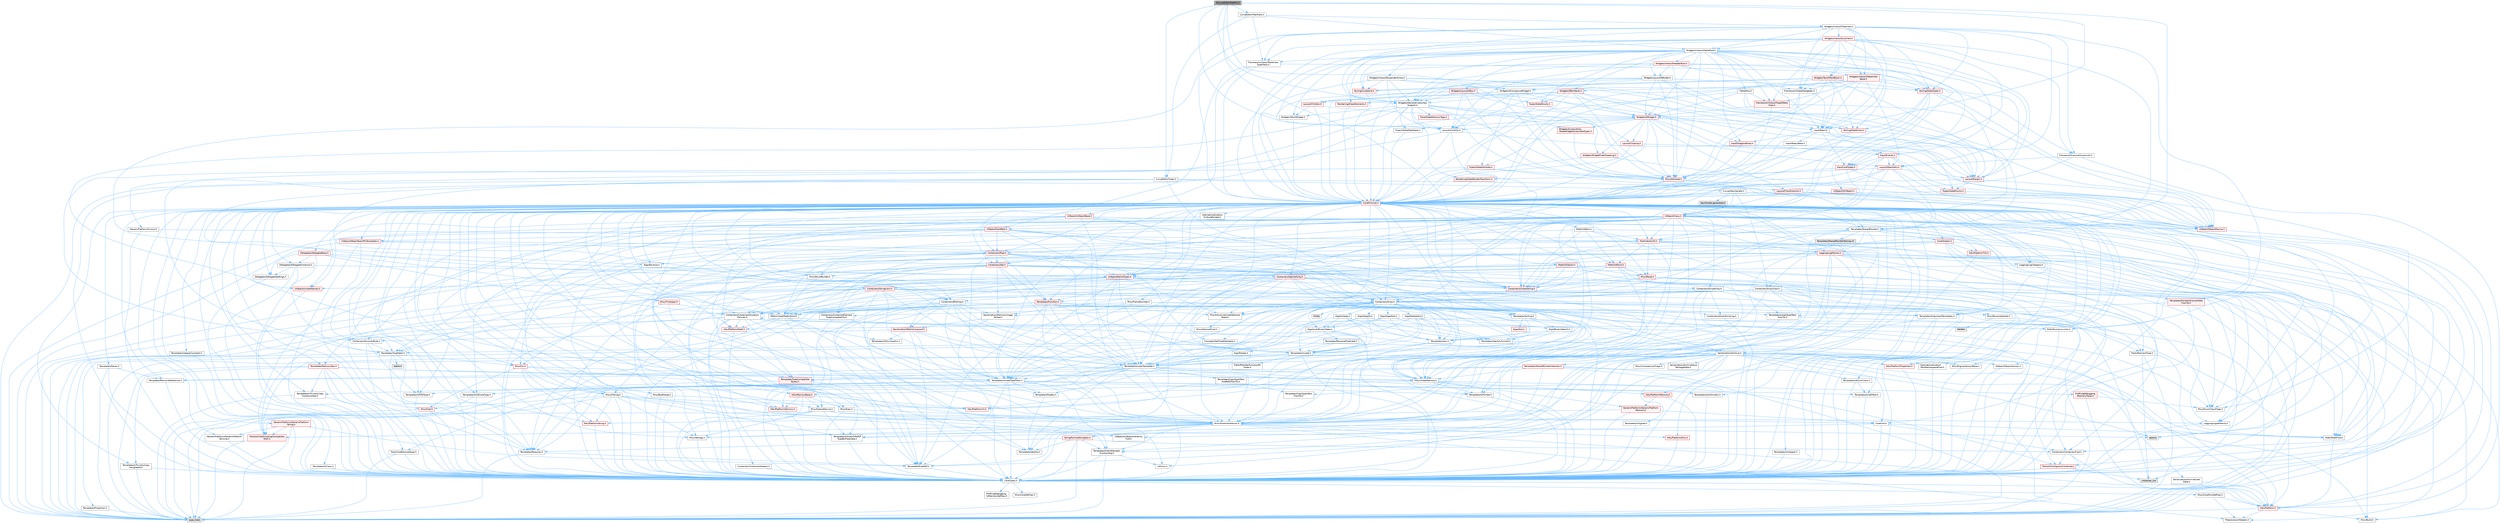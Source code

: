 digraph "SCurveEditorTreePin.h"
{
 // INTERACTIVE_SVG=YES
 // LATEX_PDF_SIZE
  bgcolor="transparent";
  edge [fontname=Helvetica,fontsize=10,labelfontname=Helvetica,labelfontsize=10];
  node [fontname=Helvetica,fontsize=10,shape=box,height=0.2,width=0.4];
  Node1 [id="Node000001",label="SCurveEditorTreePin.h",height=0.2,width=0.4,color="gray40", fillcolor="grey60", style="filled", fontcolor="black",tooltip=" "];
  Node1 -> Node2 [id="edge1_Node000001_Node000002",color="steelblue1",style="solid",tooltip=" "];
  Node2 [id="Node000002",label="Containers/Array.h",height=0.2,width=0.4,color="grey40", fillcolor="white", style="filled",URL="$df/dd0/Array_8h.html",tooltip=" "];
  Node2 -> Node3 [id="edge2_Node000002_Node000003",color="steelblue1",style="solid",tooltip=" "];
  Node3 [id="Node000003",label="CoreTypes.h",height=0.2,width=0.4,color="grey40", fillcolor="white", style="filled",URL="$dc/dec/CoreTypes_8h.html",tooltip=" "];
  Node3 -> Node4 [id="edge3_Node000003_Node000004",color="steelblue1",style="solid",tooltip=" "];
  Node4 [id="Node000004",label="HAL/Platform.h",height=0.2,width=0.4,color="red", fillcolor="#FFF0F0", style="filled",URL="$d9/dd0/Platform_8h.html",tooltip=" "];
  Node4 -> Node5 [id="edge4_Node000004_Node000005",color="steelblue1",style="solid",tooltip=" "];
  Node5 [id="Node000005",label="Misc/Build.h",height=0.2,width=0.4,color="grey40", fillcolor="white", style="filled",URL="$d3/dbb/Build_8h.html",tooltip=" "];
  Node4 -> Node7 [id="edge5_Node000004_Node000007",color="steelblue1",style="solid",tooltip=" "];
  Node7 [id="Node000007",label="type_traits",height=0.2,width=0.4,color="grey60", fillcolor="#E0E0E0", style="filled",tooltip=" "];
  Node4 -> Node8 [id="edge6_Node000004_Node000008",color="steelblue1",style="solid",tooltip=" "];
  Node8 [id="Node000008",label="PreprocessorHelpers.h",height=0.2,width=0.4,color="grey40", fillcolor="white", style="filled",URL="$db/ddb/PreprocessorHelpers_8h.html",tooltip=" "];
  Node3 -> Node14 [id="edge7_Node000003_Node000014",color="steelblue1",style="solid",tooltip=" "];
  Node14 [id="Node000014",label="ProfilingDebugging\l/UMemoryDefines.h",height=0.2,width=0.4,color="grey40", fillcolor="white", style="filled",URL="$d2/da2/UMemoryDefines_8h.html",tooltip=" "];
  Node3 -> Node15 [id="edge8_Node000003_Node000015",color="steelblue1",style="solid",tooltip=" "];
  Node15 [id="Node000015",label="Misc/CoreMiscDefines.h",height=0.2,width=0.4,color="grey40", fillcolor="white", style="filled",URL="$da/d38/CoreMiscDefines_8h.html",tooltip=" "];
  Node15 -> Node4 [id="edge9_Node000015_Node000004",color="steelblue1",style="solid",tooltip=" "];
  Node15 -> Node8 [id="edge10_Node000015_Node000008",color="steelblue1",style="solid",tooltip=" "];
  Node3 -> Node16 [id="edge11_Node000003_Node000016",color="steelblue1",style="solid",tooltip=" "];
  Node16 [id="Node000016",label="Misc/CoreDefines.h",height=0.2,width=0.4,color="grey40", fillcolor="white", style="filled",URL="$d3/dd2/CoreDefines_8h.html",tooltip=" "];
  Node2 -> Node17 [id="edge12_Node000002_Node000017",color="steelblue1",style="solid",tooltip=" "];
  Node17 [id="Node000017",label="Misc/AssertionMacros.h",height=0.2,width=0.4,color="grey40", fillcolor="white", style="filled",URL="$d0/dfa/AssertionMacros_8h.html",tooltip=" "];
  Node17 -> Node3 [id="edge13_Node000017_Node000003",color="steelblue1",style="solid",tooltip=" "];
  Node17 -> Node4 [id="edge14_Node000017_Node000004",color="steelblue1",style="solid",tooltip=" "];
  Node17 -> Node18 [id="edge15_Node000017_Node000018",color="steelblue1",style="solid",tooltip=" "];
  Node18 [id="Node000018",label="HAL/PlatformMisc.h",height=0.2,width=0.4,color="red", fillcolor="#FFF0F0", style="filled",URL="$d0/df5/PlatformMisc_8h.html",tooltip=" "];
  Node18 -> Node3 [id="edge16_Node000018_Node000003",color="steelblue1",style="solid",tooltip=" "];
  Node17 -> Node8 [id="edge17_Node000017_Node000008",color="steelblue1",style="solid",tooltip=" "];
  Node17 -> Node54 [id="edge18_Node000017_Node000054",color="steelblue1",style="solid",tooltip=" "];
  Node54 [id="Node000054",label="Templates/EnableIf.h",height=0.2,width=0.4,color="grey40", fillcolor="white", style="filled",URL="$d7/d60/EnableIf_8h.html",tooltip=" "];
  Node54 -> Node3 [id="edge19_Node000054_Node000003",color="steelblue1",style="solid",tooltip=" "];
  Node17 -> Node55 [id="edge20_Node000017_Node000055",color="steelblue1",style="solid",tooltip=" "];
  Node55 [id="Node000055",label="Templates/IsArrayOrRefOf\lTypeByPredicate.h",height=0.2,width=0.4,color="grey40", fillcolor="white", style="filled",URL="$d6/da1/IsArrayOrRefOfTypeByPredicate_8h.html",tooltip=" "];
  Node55 -> Node3 [id="edge21_Node000055_Node000003",color="steelblue1",style="solid",tooltip=" "];
  Node17 -> Node56 [id="edge22_Node000017_Node000056",color="steelblue1",style="solid",tooltip=" "];
  Node56 [id="Node000056",label="Templates/IsValidVariadic\lFunctionArg.h",height=0.2,width=0.4,color="grey40", fillcolor="white", style="filled",URL="$d0/dc8/IsValidVariadicFunctionArg_8h.html",tooltip=" "];
  Node56 -> Node3 [id="edge23_Node000056_Node000003",color="steelblue1",style="solid",tooltip=" "];
  Node56 -> Node57 [id="edge24_Node000056_Node000057",color="steelblue1",style="solid",tooltip=" "];
  Node57 [id="Node000057",label="IsEnum.h",height=0.2,width=0.4,color="grey40", fillcolor="white", style="filled",URL="$d4/de5/IsEnum_8h.html",tooltip=" "];
  Node56 -> Node7 [id="edge25_Node000056_Node000007",color="steelblue1",style="solid",tooltip=" "];
  Node17 -> Node58 [id="edge26_Node000017_Node000058",color="steelblue1",style="solid",tooltip=" "];
  Node58 [id="Node000058",label="Traits/IsCharEncodingCompatible\lWith.h",height=0.2,width=0.4,color="red", fillcolor="#FFF0F0", style="filled",URL="$df/dd1/IsCharEncodingCompatibleWith_8h.html",tooltip=" "];
  Node58 -> Node7 [id="edge27_Node000058_Node000007",color="steelblue1",style="solid",tooltip=" "];
  Node17 -> Node60 [id="edge28_Node000017_Node000060",color="steelblue1",style="solid",tooltip=" "];
  Node60 [id="Node000060",label="Misc/VarArgs.h",height=0.2,width=0.4,color="grey40", fillcolor="white", style="filled",URL="$d5/d6f/VarArgs_8h.html",tooltip=" "];
  Node60 -> Node3 [id="edge29_Node000060_Node000003",color="steelblue1",style="solid",tooltip=" "];
  Node17 -> Node61 [id="edge30_Node000017_Node000061",color="steelblue1",style="solid",tooltip=" "];
  Node61 [id="Node000061",label="String/FormatStringSan.h",height=0.2,width=0.4,color="red", fillcolor="#FFF0F0", style="filled",URL="$d3/d8b/FormatStringSan_8h.html",tooltip=" "];
  Node61 -> Node7 [id="edge31_Node000061_Node000007",color="steelblue1",style="solid",tooltip=" "];
  Node61 -> Node3 [id="edge32_Node000061_Node000003",color="steelblue1",style="solid",tooltip=" "];
  Node61 -> Node62 [id="edge33_Node000061_Node000062",color="steelblue1",style="solid",tooltip=" "];
  Node62 [id="Node000062",label="Templates/Requires.h",height=0.2,width=0.4,color="grey40", fillcolor="white", style="filled",URL="$dc/d96/Requires_8h.html",tooltip=" "];
  Node62 -> Node54 [id="edge34_Node000062_Node000054",color="steelblue1",style="solid",tooltip=" "];
  Node62 -> Node7 [id="edge35_Node000062_Node000007",color="steelblue1",style="solid",tooltip=" "];
  Node61 -> Node63 [id="edge36_Node000061_Node000063",color="steelblue1",style="solid",tooltip=" "];
  Node63 [id="Node000063",label="Templates/Identity.h",height=0.2,width=0.4,color="grey40", fillcolor="white", style="filled",URL="$d0/dd5/Identity_8h.html",tooltip=" "];
  Node61 -> Node56 [id="edge37_Node000061_Node000056",color="steelblue1",style="solid",tooltip=" "];
  Node61 -> Node26 [id="edge38_Node000061_Node000026",color="steelblue1",style="solid",tooltip=" "];
  Node26 [id="Node000026",label="Containers/ContainersFwd.h",height=0.2,width=0.4,color="grey40", fillcolor="white", style="filled",URL="$d4/d0a/ContainersFwd_8h.html",tooltip=" "];
  Node26 -> Node4 [id="edge39_Node000026_Node000004",color="steelblue1",style="solid",tooltip=" "];
  Node26 -> Node3 [id="edge40_Node000026_Node000003",color="steelblue1",style="solid",tooltip=" "];
  Node26 -> Node23 [id="edge41_Node000026_Node000023",color="steelblue1",style="solid",tooltip=" "];
  Node23 [id="Node000023",label="Traits/IsContiguousContainer.h",height=0.2,width=0.4,color="red", fillcolor="#FFF0F0", style="filled",URL="$d5/d3c/IsContiguousContainer_8h.html",tooltip=" "];
  Node23 -> Node3 [id="edge42_Node000023_Node000003",color="steelblue1",style="solid",tooltip=" "];
  Node23 -> Node22 [id="edge43_Node000023_Node000022",color="steelblue1",style="solid",tooltip=" "];
  Node22 [id="Node000022",label="initializer_list",height=0.2,width=0.4,color="grey60", fillcolor="#E0E0E0", style="filled",tooltip=" "];
  Node17 -> Node67 [id="edge44_Node000017_Node000067",color="steelblue1",style="solid",tooltip=" "];
  Node67 [id="Node000067",label="atomic",height=0.2,width=0.4,color="grey60", fillcolor="#E0E0E0", style="filled",tooltip=" "];
  Node2 -> Node68 [id="edge45_Node000002_Node000068",color="steelblue1",style="solid",tooltip=" "];
  Node68 [id="Node000068",label="Misc/IntrusiveUnsetOptional\lState.h",height=0.2,width=0.4,color="grey40", fillcolor="white", style="filled",URL="$d2/d0a/IntrusiveUnsetOptionalState_8h.html",tooltip=" "];
  Node68 -> Node69 [id="edge46_Node000068_Node000069",color="steelblue1",style="solid",tooltip=" "];
  Node69 [id="Node000069",label="Misc/OptionalFwd.h",height=0.2,width=0.4,color="grey40", fillcolor="white", style="filled",URL="$dc/d50/OptionalFwd_8h.html",tooltip=" "];
  Node2 -> Node70 [id="edge47_Node000002_Node000070",color="steelblue1",style="solid",tooltip=" "];
  Node70 [id="Node000070",label="Misc/ReverseIterate.h",height=0.2,width=0.4,color="grey40", fillcolor="white", style="filled",URL="$db/de3/ReverseIterate_8h.html",tooltip=" "];
  Node70 -> Node4 [id="edge48_Node000070_Node000004",color="steelblue1",style="solid",tooltip=" "];
  Node70 -> Node71 [id="edge49_Node000070_Node000071",color="steelblue1",style="solid",tooltip=" "];
  Node71 [id="Node000071",label="iterator",height=0.2,width=0.4,color="grey60", fillcolor="#E0E0E0", style="filled",tooltip=" "];
  Node2 -> Node72 [id="edge50_Node000002_Node000072",color="steelblue1",style="solid",tooltip=" "];
  Node72 [id="Node000072",label="HAL/UnrealMemory.h",height=0.2,width=0.4,color="grey40", fillcolor="white", style="filled",URL="$d9/d96/UnrealMemory_8h.html",tooltip=" "];
  Node72 -> Node3 [id="edge51_Node000072_Node000003",color="steelblue1",style="solid",tooltip=" "];
  Node72 -> Node73 [id="edge52_Node000072_Node000073",color="steelblue1",style="solid",tooltip=" "];
  Node73 [id="Node000073",label="GenericPlatform/GenericPlatform\lMemory.h",height=0.2,width=0.4,color="red", fillcolor="#FFF0F0", style="filled",URL="$dd/d22/GenericPlatformMemory_8h.html",tooltip=" "];
  Node73 -> Node25 [id="edge53_Node000073_Node000025",color="steelblue1",style="solid",tooltip=" "];
  Node25 [id="Node000025",label="CoreFwd.h",height=0.2,width=0.4,color="grey40", fillcolor="white", style="filled",URL="$d1/d1e/CoreFwd_8h.html",tooltip=" "];
  Node25 -> Node3 [id="edge54_Node000025_Node000003",color="steelblue1",style="solid",tooltip=" "];
  Node25 -> Node26 [id="edge55_Node000025_Node000026",color="steelblue1",style="solid",tooltip=" "];
  Node25 -> Node27 [id="edge56_Node000025_Node000027",color="steelblue1",style="solid",tooltip=" "];
  Node27 [id="Node000027",label="Math/MathFwd.h",height=0.2,width=0.4,color="grey40", fillcolor="white", style="filled",URL="$d2/d10/MathFwd_8h.html",tooltip=" "];
  Node27 -> Node4 [id="edge57_Node000027_Node000004",color="steelblue1",style="solid",tooltip=" "];
  Node25 -> Node28 [id="edge58_Node000025_Node000028",color="steelblue1",style="solid",tooltip=" "];
  Node28 [id="Node000028",label="UObject/UObjectHierarchy\lFwd.h",height=0.2,width=0.4,color="grey40", fillcolor="white", style="filled",URL="$d3/d13/UObjectHierarchyFwd_8h.html",tooltip=" "];
  Node73 -> Node3 [id="edge59_Node000073_Node000003",color="steelblue1",style="solid",tooltip=" "];
  Node73 -> Node74 [id="edge60_Node000073_Node000074",color="steelblue1",style="solid",tooltip=" "];
  Node74 [id="Node000074",label="HAL/PlatformString.h",height=0.2,width=0.4,color="red", fillcolor="#FFF0F0", style="filled",URL="$db/db5/PlatformString_8h.html",tooltip=" "];
  Node74 -> Node3 [id="edge61_Node000074_Node000003",color="steelblue1",style="solid",tooltip=" "];
  Node72 -> Node76 [id="edge62_Node000072_Node000076",color="steelblue1",style="solid",tooltip=" "];
  Node76 [id="Node000076",label="HAL/MemoryBase.h",height=0.2,width=0.4,color="red", fillcolor="#FFF0F0", style="filled",URL="$d6/d9f/MemoryBase_8h.html",tooltip=" "];
  Node76 -> Node3 [id="edge63_Node000076_Node000003",color="steelblue1",style="solid",tooltip=" "];
  Node76 -> Node47 [id="edge64_Node000076_Node000047",color="steelblue1",style="solid",tooltip=" "];
  Node47 [id="Node000047",label="HAL/PlatformAtomics.h",height=0.2,width=0.4,color="red", fillcolor="#FFF0F0", style="filled",URL="$d3/d36/PlatformAtomics_8h.html",tooltip=" "];
  Node47 -> Node3 [id="edge65_Node000047_Node000003",color="steelblue1",style="solid",tooltip=" "];
  Node76 -> Node30 [id="edge66_Node000076_Node000030",color="steelblue1",style="solid",tooltip=" "];
  Node30 [id="Node000030",label="HAL/PlatformCrt.h",height=0.2,width=0.4,color="red", fillcolor="#FFF0F0", style="filled",URL="$d8/d75/PlatformCrt_8h.html",tooltip=" "];
  Node76 -> Node77 [id="edge67_Node000076_Node000077",color="steelblue1",style="solid",tooltip=" "];
  Node77 [id="Node000077",label="Misc/Exec.h",height=0.2,width=0.4,color="grey40", fillcolor="white", style="filled",URL="$de/ddb/Exec_8h.html",tooltip=" "];
  Node77 -> Node3 [id="edge68_Node000077_Node000003",color="steelblue1",style="solid",tooltip=" "];
  Node77 -> Node17 [id="edge69_Node000077_Node000017",color="steelblue1",style="solid",tooltip=" "];
  Node76 -> Node78 [id="edge70_Node000076_Node000078",color="steelblue1",style="solid",tooltip=" "];
  Node78 [id="Node000078",label="Misc/OutputDevice.h",height=0.2,width=0.4,color="grey40", fillcolor="white", style="filled",URL="$d7/d32/OutputDevice_8h.html",tooltip=" "];
  Node78 -> Node25 [id="edge71_Node000078_Node000025",color="steelblue1",style="solid",tooltip=" "];
  Node78 -> Node3 [id="edge72_Node000078_Node000003",color="steelblue1",style="solid",tooltip=" "];
  Node78 -> Node79 [id="edge73_Node000078_Node000079",color="steelblue1",style="solid",tooltip=" "];
  Node79 [id="Node000079",label="Logging/LogVerbosity.h",height=0.2,width=0.4,color="grey40", fillcolor="white", style="filled",URL="$d2/d8f/LogVerbosity_8h.html",tooltip=" "];
  Node79 -> Node3 [id="edge74_Node000079_Node000003",color="steelblue1",style="solid",tooltip=" "];
  Node78 -> Node60 [id="edge75_Node000078_Node000060",color="steelblue1",style="solid",tooltip=" "];
  Node78 -> Node55 [id="edge76_Node000078_Node000055",color="steelblue1",style="solid",tooltip=" "];
  Node78 -> Node56 [id="edge77_Node000078_Node000056",color="steelblue1",style="solid",tooltip=" "];
  Node78 -> Node58 [id="edge78_Node000078_Node000058",color="steelblue1",style="solid",tooltip=" "];
  Node72 -> Node89 [id="edge79_Node000072_Node000089",color="steelblue1",style="solid",tooltip=" "];
  Node89 [id="Node000089",label="HAL/PlatformMemory.h",height=0.2,width=0.4,color="red", fillcolor="#FFF0F0", style="filled",URL="$de/d68/PlatformMemory_8h.html",tooltip=" "];
  Node89 -> Node3 [id="edge80_Node000089_Node000003",color="steelblue1",style="solid",tooltip=" "];
  Node89 -> Node73 [id="edge81_Node000089_Node000073",color="steelblue1",style="solid",tooltip=" "];
  Node72 -> Node91 [id="edge82_Node000072_Node000091",color="steelblue1",style="solid",tooltip=" "];
  Node91 [id="Node000091",label="ProfilingDebugging\l/MemoryTrace.h",height=0.2,width=0.4,color="red", fillcolor="#FFF0F0", style="filled",URL="$da/dd7/MemoryTrace_8h.html",tooltip=" "];
  Node91 -> Node4 [id="edge83_Node000091_Node000004",color="steelblue1",style="solid",tooltip=" "];
  Node91 -> Node42 [id="edge84_Node000091_Node000042",color="steelblue1",style="solid",tooltip=" "];
  Node42 [id="Node000042",label="Misc/EnumClassFlags.h",height=0.2,width=0.4,color="grey40", fillcolor="white", style="filled",URL="$d8/de7/EnumClassFlags_8h.html",tooltip=" "];
  Node72 -> Node92 [id="edge85_Node000072_Node000092",color="steelblue1",style="solid",tooltip=" "];
  Node92 [id="Node000092",label="Templates/IsPointer.h",height=0.2,width=0.4,color="grey40", fillcolor="white", style="filled",URL="$d7/d05/IsPointer_8h.html",tooltip=" "];
  Node92 -> Node3 [id="edge86_Node000092_Node000003",color="steelblue1",style="solid",tooltip=" "];
  Node2 -> Node93 [id="edge87_Node000002_Node000093",color="steelblue1",style="solid",tooltip=" "];
  Node93 [id="Node000093",label="Templates/UnrealTypeTraits.h",height=0.2,width=0.4,color="grey40", fillcolor="white", style="filled",URL="$d2/d2d/UnrealTypeTraits_8h.html",tooltip=" "];
  Node93 -> Node3 [id="edge88_Node000093_Node000003",color="steelblue1",style="solid",tooltip=" "];
  Node93 -> Node92 [id="edge89_Node000093_Node000092",color="steelblue1",style="solid",tooltip=" "];
  Node93 -> Node17 [id="edge90_Node000093_Node000017",color="steelblue1",style="solid",tooltip=" "];
  Node93 -> Node85 [id="edge91_Node000093_Node000085",color="steelblue1",style="solid",tooltip=" "];
  Node85 [id="Node000085",label="Templates/AndOrNot.h",height=0.2,width=0.4,color="grey40", fillcolor="white", style="filled",URL="$db/d0a/AndOrNot_8h.html",tooltip=" "];
  Node85 -> Node3 [id="edge92_Node000085_Node000003",color="steelblue1",style="solid",tooltip=" "];
  Node93 -> Node54 [id="edge93_Node000093_Node000054",color="steelblue1",style="solid",tooltip=" "];
  Node93 -> Node94 [id="edge94_Node000093_Node000094",color="steelblue1",style="solid",tooltip=" "];
  Node94 [id="Node000094",label="Templates/IsArithmetic.h",height=0.2,width=0.4,color="grey40", fillcolor="white", style="filled",URL="$d2/d5d/IsArithmetic_8h.html",tooltip=" "];
  Node94 -> Node3 [id="edge95_Node000094_Node000003",color="steelblue1",style="solid",tooltip=" "];
  Node93 -> Node57 [id="edge96_Node000093_Node000057",color="steelblue1",style="solid",tooltip=" "];
  Node93 -> Node95 [id="edge97_Node000093_Node000095",color="steelblue1",style="solid",tooltip=" "];
  Node95 [id="Node000095",label="Templates/Models.h",height=0.2,width=0.4,color="grey40", fillcolor="white", style="filled",URL="$d3/d0c/Models_8h.html",tooltip=" "];
  Node95 -> Node63 [id="edge98_Node000095_Node000063",color="steelblue1",style="solid",tooltip=" "];
  Node93 -> Node96 [id="edge99_Node000093_Node000096",color="steelblue1",style="solid",tooltip=" "];
  Node96 [id="Node000096",label="Templates/IsPODType.h",height=0.2,width=0.4,color="grey40", fillcolor="white", style="filled",URL="$d7/db1/IsPODType_8h.html",tooltip=" "];
  Node96 -> Node3 [id="edge100_Node000096_Node000003",color="steelblue1",style="solid",tooltip=" "];
  Node93 -> Node97 [id="edge101_Node000093_Node000097",color="steelblue1",style="solid",tooltip=" "];
  Node97 [id="Node000097",label="Templates/IsUECoreType.h",height=0.2,width=0.4,color="grey40", fillcolor="white", style="filled",URL="$d1/db8/IsUECoreType_8h.html",tooltip=" "];
  Node97 -> Node3 [id="edge102_Node000097_Node000003",color="steelblue1",style="solid",tooltip=" "];
  Node97 -> Node7 [id="edge103_Node000097_Node000007",color="steelblue1",style="solid",tooltip=" "];
  Node93 -> Node86 [id="edge104_Node000093_Node000086",color="steelblue1",style="solid",tooltip=" "];
  Node86 [id="Node000086",label="Templates/IsTriviallyCopy\lConstructible.h",height=0.2,width=0.4,color="grey40", fillcolor="white", style="filled",URL="$d3/d78/IsTriviallyCopyConstructible_8h.html",tooltip=" "];
  Node86 -> Node3 [id="edge105_Node000086_Node000003",color="steelblue1",style="solid",tooltip=" "];
  Node86 -> Node7 [id="edge106_Node000086_Node000007",color="steelblue1",style="solid",tooltip=" "];
  Node2 -> Node98 [id="edge107_Node000002_Node000098",color="steelblue1",style="solid",tooltip=" "];
  Node98 [id="Node000098",label="Templates/UnrealTemplate.h",height=0.2,width=0.4,color="grey40", fillcolor="white", style="filled",URL="$d4/d24/UnrealTemplate_8h.html",tooltip=" "];
  Node98 -> Node3 [id="edge108_Node000098_Node000003",color="steelblue1",style="solid",tooltip=" "];
  Node98 -> Node92 [id="edge109_Node000098_Node000092",color="steelblue1",style="solid",tooltip=" "];
  Node98 -> Node72 [id="edge110_Node000098_Node000072",color="steelblue1",style="solid",tooltip=" "];
  Node98 -> Node99 [id="edge111_Node000098_Node000099",color="steelblue1",style="solid",tooltip=" "];
  Node99 [id="Node000099",label="Templates/CopyQualifiers\lAndRefsFromTo.h",height=0.2,width=0.4,color="grey40", fillcolor="white", style="filled",URL="$d3/db3/CopyQualifiersAndRefsFromTo_8h.html",tooltip=" "];
  Node99 -> Node100 [id="edge112_Node000099_Node000100",color="steelblue1",style="solid",tooltip=" "];
  Node100 [id="Node000100",label="Templates/CopyQualifiers\lFromTo.h",height=0.2,width=0.4,color="grey40", fillcolor="white", style="filled",URL="$d5/db4/CopyQualifiersFromTo_8h.html",tooltip=" "];
  Node98 -> Node93 [id="edge113_Node000098_Node000093",color="steelblue1",style="solid",tooltip=" "];
  Node98 -> Node101 [id="edge114_Node000098_Node000101",color="steelblue1",style="solid",tooltip=" "];
  Node101 [id="Node000101",label="Templates/RemoveReference.h",height=0.2,width=0.4,color="grey40", fillcolor="white", style="filled",URL="$da/dbe/RemoveReference_8h.html",tooltip=" "];
  Node101 -> Node3 [id="edge115_Node000101_Node000003",color="steelblue1",style="solid",tooltip=" "];
  Node98 -> Node62 [id="edge116_Node000098_Node000062",color="steelblue1",style="solid",tooltip=" "];
  Node98 -> Node102 [id="edge117_Node000098_Node000102",color="steelblue1",style="solid",tooltip=" "];
  Node102 [id="Node000102",label="Templates/TypeCompatible\lBytes.h",height=0.2,width=0.4,color="red", fillcolor="#FFF0F0", style="filled",URL="$df/d0a/TypeCompatibleBytes_8h.html",tooltip=" "];
  Node102 -> Node3 [id="edge118_Node000102_Node000003",color="steelblue1",style="solid",tooltip=" "];
  Node102 -> Node7 [id="edge119_Node000102_Node000007",color="steelblue1",style="solid",tooltip=" "];
  Node98 -> Node63 [id="edge120_Node000098_Node000063",color="steelblue1",style="solid",tooltip=" "];
  Node98 -> Node23 [id="edge121_Node000098_Node000023",color="steelblue1",style="solid",tooltip=" "];
  Node98 -> Node103 [id="edge122_Node000098_Node000103",color="steelblue1",style="solid",tooltip=" "];
  Node103 [id="Node000103",label="Traits/UseBitwiseSwap.h",height=0.2,width=0.4,color="grey40", fillcolor="white", style="filled",URL="$db/df3/UseBitwiseSwap_8h.html",tooltip=" "];
  Node103 -> Node3 [id="edge123_Node000103_Node000003",color="steelblue1",style="solid",tooltip=" "];
  Node103 -> Node7 [id="edge124_Node000103_Node000007",color="steelblue1",style="solid",tooltip=" "];
  Node98 -> Node7 [id="edge125_Node000098_Node000007",color="steelblue1",style="solid",tooltip=" "];
  Node2 -> Node104 [id="edge126_Node000002_Node000104",color="steelblue1",style="solid",tooltip=" "];
  Node104 [id="Node000104",label="Containers/AllowShrinking.h",height=0.2,width=0.4,color="grey40", fillcolor="white", style="filled",URL="$d7/d1a/AllowShrinking_8h.html",tooltip=" "];
  Node104 -> Node3 [id="edge127_Node000104_Node000003",color="steelblue1",style="solid",tooltip=" "];
  Node2 -> Node105 [id="edge128_Node000002_Node000105",color="steelblue1",style="solid",tooltip=" "];
  Node105 [id="Node000105",label="Containers/ContainerAllocation\lPolicies.h",height=0.2,width=0.4,color="grey40", fillcolor="white", style="filled",URL="$d7/dff/ContainerAllocationPolicies_8h.html",tooltip=" "];
  Node105 -> Node3 [id="edge129_Node000105_Node000003",color="steelblue1",style="solid",tooltip=" "];
  Node105 -> Node106 [id="edge130_Node000105_Node000106",color="steelblue1",style="solid",tooltip=" "];
  Node106 [id="Node000106",label="Containers/ContainerHelpers.h",height=0.2,width=0.4,color="grey40", fillcolor="white", style="filled",URL="$d7/d33/ContainerHelpers_8h.html",tooltip=" "];
  Node106 -> Node3 [id="edge131_Node000106_Node000003",color="steelblue1",style="solid",tooltip=" "];
  Node105 -> Node105 [id="edge132_Node000105_Node000105",color="steelblue1",style="solid",tooltip=" "];
  Node105 -> Node107 [id="edge133_Node000105_Node000107",color="steelblue1",style="solid",tooltip=" "];
  Node107 [id="Node000107",label="HAL/PlatformMath.h",height=0.2,width=0.4,color="red", fillcolor="#FFF0F0", style="filled",URL="$dc/d53/PlatformMath_8h.html",tooltip=" "];
  Node107 -> Node3 [id="edge134_Node000107_Node000003",color="steelblue1",style="solid",tooltip=" "];
  Node105 -> Node72 [id="edge135_Node000105_Node000072",color="steelblue1",style="solid",tooltip=" "];
  Node105 -> Node40 [id="edge136_Node000105_Node000040",color="steelblue1",style="solid",tooltip=" "];
  Node40 [id="Node000040",label="Math/NumericLimits.h",height=0.2,width=0.4,color="grey40", fillcolor="white", style="filled",URL="$df/d1b/NumericLimits_8h.html",tooltip=" "];
  Node40 -> Node3 [id="edge137_Node000040_Node000003",color="steelblue1",style="solid",tooltip=" "];
  Node105 -> Node17 [id="edge138_Node000105_Node000017",color="steelblue1",style="solid",tooltip=" "];
  Node105 -> Node115 [id="edge139_Node000105_Node000115",color="steelblue1",style="solid",tooltip=" "];
  Node115 [id="Node000115",label="Templates/IsPolymorphic.h",height=0.2,width=0.4,color="grey40", fillcolor="white", style="filled",URL="$dc/d20/IsPolymorphic_8h.html",tooltip=" "];
  Node105 -> Node116 [id="edge140_Node000105_Node000116",color="steelblue1",style="solid",tooltip=" "];
  Node116 [id="Node000116",label="Templates/MemoryOps.h",height=0.2,width=0.4,color="red", fillcolor="#FFF0F0", style="filled",URL="$db/dea/MemoryOps_8h.html",tooltip=" "];
  Node116 -> Node3 [id="edge141_Node000116_Node000003",color="steelblue1",style="solid",tooltip=" "];
  Node116 -> Node72 [id="edge142_Node000116_Node000072",color="steelblue1",style="solid",tooltip=" "];
  Node116 -> Node87 [id="edge143_Node000116_Node000087",color="steelblue1",style="solid",tooltip=" "];
  Node87 [id="Node000087",label="Templates/IsTriviallyCopy\lAssignable.h",height=0.2,width=0.4,color="grey40", fillcolor="white", style="filled",URL="$d2/df2/IsTriviallyCopyAssignable_8h.html",tooltip=" "];
  Node87 -> Node3 [id="edge144_Node000087_Node000003",color="steelblue1",style="solid",tooltip=" "];
  Node87 -> Node7 [id="edge145_Node000087_Node000007",color="steelblue1",style="solid",tooltip=" "];
  Node116 -> Node86 [id="edge146_Node000116_Node000086",color="steelblue1",style="solid",tooltip=" "];
  Node116 -> Node62 [id="edge147_Node000116_Node000062",color="steelblue1",style="solid",tooltip=" "];
  Node116 -> Node93 [id="edge148_Node000116_Node000093",color="steelblue1",style="solid",tooltip=" "];
  Node116 -> Node103 [id="edge149_Node000116_Node000103",color="steelblue1",style="solid",tooltip=" "];
  Node116 -> Node7 [id="edge150_Node000116_Node000007",color="steelblue1",style="solid",tooltip=" "];
  Node105 -> Node102 [id="edge151_Node000105_Node000102",color="steelblue1",style="solid",tooltip=" "];
  Node105 -> Node7 [id="edge152_Node000105_Node000007",color="steelblue1",style="solid",tooltip=" "];
  Node2 -> Node117 [id="edge153_Node000002_Node000117",color="steelblue1",style="solid",tooltip=" "];
  Node117 [id="Node000117",label="Containers/ContainerElement\lTypeCompatibility.h",height=0.2,width=0.4,color="grey40", fillcolor="white", style="filled",URL="$df/ddf/ContainerElementTypeCompatibility_8h.html",tooltip=" "];
  Node117 -> Node3 [id="edge154_Node000117_Node000003",color="steelblue1",style="solid",tooltip=" "];
  Node117 -> Node93 [id="edge155_Node000117_Node000093",color="steelblue1",style="solid",tooltip=" "];
  Node2 -> Node118 [id="edge156_Node000002_Node000118",color="steelblue1",style="solid",tooltip=" "];
  Node118 [id="Node000118",label="Serialization/Archive.h",height=0.2,width=0.4,color="grey40", fillcolor="white", style="filled",URL="$d7/d3b/Archive_8h.html",tooltip=" "];
  Node118 -> Node25 [id="edge157_Node000118_Node000025",color="steelblue1",style="solid",tooltip=" "];
  Node118 -> Node3 [id="edge158_Node000118_Node000003",color="steelblue1",style="solid",tooltip=" "];
  Node118 -> Node119 [id="edge159_Node000118_Node000119",color="steelblue1",style="solid",tooltip=" "];
  Node119 [id="Node000119",label="HAL/PlatformProperties.h",height=0.2,width=0.4,color="red", fillcolor="#FFF0F0", style="filled",URL="$d9/db0/PlatformProperties_8h.html",tooltip=" "];
  Node119 -> Node3 [id="edge160_Node000119_Node000003",color="steelblue1",style="solid",tooltip=" "];
  Node118 -> Node122 [id="edge161_Node000118_Node000122",color="steelblue1",style="solid",tooltip=" "];
  Node122 [id="Node000122",label="Internationalization\l/TextNamespaceFwd.h",height=0.2,width=0.4,color="grey40", fillcolor="white", style="filled",URL="$d8/d97/TextNamespaceFwd_8h.html",tooltip=" "];
  Node122 -> Node3 [id="edge162_Node000122_Node000003",color="steelblue1",style="solid",tooltip=" "];
  Node118 -> Node27 [id="edge163_Node000118_Node000027",color="steelblue1",style="solid",tooltip=" "];
  Node118 -> Node17 [id="edge164_Node000118_Node000017",color="steelblue1",style="solid",tooltip=" "];
  Node118 -> Node5 [id="edge165_Node000118_Node000005",color="steelblue1",style="solid",tooltip=" "];
  Node118 -> Node41 [id="edge166_Node000118_Node000041",color="steelblue1",style="solid",tooltip=" "];
  Node41 [id="Node000041",label="Misc/CompressionFlags.h",height=0.2,width=0.4,color="grey40", fillcolor="white", style="filled",URL="$d9/d76/CompressionFlags_8h.html",tooltip=" "];
  Node118 -> Node123 [id="edge167_Node000118_Node000123",color="steelblue1",style="solid",tooltip=" "];
  Node123 [id="Node000123",label="Misc/EngineVersionBase.h",height=0.2,width=0.4,color="grey40", fillcolor="white", style="filled",URL="$d5/d2b/EngineVersionBase_8h.html",tooltip=" "];
  Node123 -> Node3 [id="edge168_Node000123_Node000003",color="steelblue1",style="solid",tooltip=" "];
  Node118 -> Node60 [id="edge169_Node000118_Node000060",color="steelblue1",style="solid",tooltip=" "];
  Node118 -> Node124 [id="edge170_Node000118_Node000124",color="steelblue1",style="solid",tooltip=" "];
  Node124 [id="Node000124",label="Serialization/ArchiveCook\lData.h",height=0.2,width=0.4,color="grey40", fillcolor="white", style="filled",URL="$dc/db6/ArchiveCookData_8h.html",tooltip=" "];
  Node124 -> Node4 [id="edge171_Node000124_Node000004",color="steelblue1",style="solid",tooltip=" "];
  Node118 -> Node125 [id="edge172_Node000118_Node000125",color="steelblue1",style="solid",tooltip=" "];
  Node125 [id="Node000125",label="Serialization/ArchiveSave\lPackageData.h",height=0.2,width=0.4,color="grey40", fillcolor="white", style="filled",URL="$d1/d37/ArchiveSavePackageData_8h.html",tooltip=" "];
  Node118 -> Node54 [id="edge173_Node000118_Node000054",color="steelblue1",style="solid",tooltip=" "];
  Node118 -> Node55 [id="edge174_Node000118_Node000055",color="steelblue1",style="solid",tooltip=" "];
  Node118 -> Node126 [id="edge175_Node000118_Node000126",color="steelblue1",style="solid",tooltip=" "];
  Node126 [id="Node000126",label="Templates/IsEnumClass.h",height=0.2,width=0.4,color="grey40", fillcolor="white", style="filled",URL="$d7/d15/IsEnumClass_8h.html",tooltip=" "];
  Node126 -> Node3 [id="edge176_Node000126_Node000003",color="steelblue1",style="solid",tooltip=" "];
  Node126 -> Node85 [id="edge177_Node000126_Node000085",color="steelblue1",style="solid",tooltip=" "];
  Node118 -> Node112 [id="edge178_Node000118_Node000112",color="steelblue1",style="solid",tooltip=" "];
  Node112 [id="Node000112",label="Templates/IsSigned.h",height=0.2,width=0.4,color="grey40", fillcolor="white", style="filled",URL="$d8/dd8/IsSigned_8h.html",tooltip=" "];
  Node112 -> Node3 [id="edge179_Node000112_Node000003",color="steelblue1",style="solid",tooltip=" "];
  Node118 -> Node56 [id="edge180_Node000118_Node000056",color="steelblue1",style="solid",tooltip=" "];
  Node118 -> Node98 [id="edge181_Node000118_Node000098",color="steelblue1",style="solid",tooltip=" "];
  Node118 -> Node58 [id="edge182_Node000118_Node000058",color="steelblue1",style="solid",tooltip=" "];
  Node118 -> Node127 [id="edge183_Node000118_Node000127",color="steelblue1",style="solid",tooltip=" "];
  Node127 [id="Node000127",label="UObject/ObjectVersion.h",height=0.2,width=0.4,color="grey40", fillcolor="white", style="filled",URL="$da/d63/ObjectVersion_8h.html",tooltip=" "];
  Node127 -> Node3 [id="edge184_Node000127_Node000003",color="steelblue1",style="solid",tooltip=" "];
  Node2 -> Node128 [id="edge185_Node000002_Node000128",color="steelblue1",style="solid",tooltip=" "];
  Node128 [id="Node000128",label="Serialization/MemoryImage\lWriter.h",height=0.2,width=0.4,color="grey40", fillcolor="white", style="filled",URL="$d0/d08/MemoryImageWriter_8h.html",tooltip=" "];
  Node128 -> Node3 [id="edge186_Node000128_Node000003",color="steelblue1",style="solid",tooltip=" "];
  Node128 -> Node129 [id="edge187_Node000128_Node000129",color="steelblue1",style="solid",tooltip=" "];
  Node129 [id="Node000129",label="Serialization/MemoryLayout.h",height=0.2,width=0.4,color="red", fillcolor="#FFF0F0", style="filled",URL="$d7/d66/MemoryLayout_8h.html",tooltip=" "];
  Node129 -> Node132 [id="edge188_Node000129_Node000132",color="steelblue1",style="solid",tooltip=" "];
  Node132 [id="Node000132",label="Containers/EnumAsByte.h",height=0.2,width=0.4,color="grey40", fillcolor="white", style="filled",URL="$d6/d9a/EnumAsByte_8h.html",tooltip=" "];
  Node132 -> Node3 [id="edge189_Node000132_Node000003",color="steelblue1",style="solid",tooltip=" "];
  Node132 -> Node96 [id="edge190_Node000132_Node000096",color="steelblue1",style="solid",tooltip=" "];
  Node132 -> Node133 [id="edge191_Node000132_Node000133",color="steelblue1",style="solid",tooltip=" "];
  Node133 [id="Node000133",label="Templates/TypeHash.h",height=0.2,width=0.4,color="grey40", fillcolor="white", style="filled",URL="$d1/d62/TypeHash_8h.html",tooltip=" "];
  Node133 -> Node3 [id="edge192_Node000133_Node000003",color="steelblue1",style="solid",tooltip=" "];
  Node133 -> Node62 [id="edge193_Node000133_Node000062",color="steelblue1",style="solid",tooltip=" "];
  Node133 -> Node134 [id="edge194_Node000133_Node000134",color="steelblue1",style="solid",tooltip=" "];
  Node134 [id="Node000134",label="Misc/Crc.h",height=0.2,width=0.4,color="red", fillcolor="#FFF0F0", style="filled",URL="$d4/dd2/Crc_8h.html",tooltip=" "];
  Node134 -> Node3 [id="edge195_Node000134_Node000003",color="steelblue1",style="solid",tooltip=" "];
  Node134 -> Node74 [id="edge196_Node000134_Node000074",color="steelblue1",style="solid",tooltip=" "];
  Node134 -> Node17 [id="edge197_Node000134_Node000017",color="steelblue1",style="solid",tooltip=" "];
  Node134 -> Node135 [id="edge198_Node000134_Node000135",color="steelblue1",style="solid",tooltip=" "];
  Node135 [id="Node000135",label="Misc/CString.h",height=0.2,width=0.4,color="grey40", fillcolor="white", style="filled",URL="$d2/d49/CString_8h.html",tooltip=" "];
  Node135 -> Node3 [id="edge199_Node000135_Node000003",color="steelblue1",style="solid",tooltip=" "];
  Node135 -> Node30 [id="edge200_Node000135_Node000030",color="steelblue1",style="solid",tooltip=" "];
  Node135 -> Node74 [id="edge201_Node000135_Node000074",color="steelblue1",style="solid",tooltip=" "];
  Node135 -> Node17 [id="edge202_Node000135_Node000017",color="steelblue1",style="solid",tooltip=" "];
  Node135 -> Node136 [id="edge203_Node000135_Node000136",color="steelblue1",style="solid",tooltip=" "];
  Node136 [id="Node000136",label="Misc/Char.h",height=0.2,width=0.4,color="red", fillcolor="#FFF0F0", style="filled",URL="$d0/d58/Char_8h.html",tooltip=" "];
  Node136 -> Node3 [id="edge204_Node000136_Node000003",color="steelblue1",style="solid",tooltip=" "];
  Node136 -> Node7 [id="edge205_Node000136_Node000007",color="steelblue1",style="solid",tooltip=" "];
  Node135 -> Node60 [id="edge206_Node000135_Node000060",color="steelblue1",style="solid",tooltip=" "];
  Node135 -> Node55 [id="edge207_Node000135_Node000055",color="steelblue1",style="solid",tooltip=" "];
  Node135 -> Node56 [id="edge208_Node000135_Node000056",color="steelblue1",style="solid",tooltip=" "];
  Node135 -> Node58 [id="edge209_Node000135_Node000058",color="steelblue1",style="solid",tooltip=" "];
  Node134 -> Node136 [id="edge210_Node000134_Node000136",color="steelblue1",style="solid",tooltip=" "];
  Node134 -> Node93 [id="edge211_Node000134_Node000093",color="steelblue1",style="solid",tooltip=" "];
  Node133 -> Node139 [id="edge212_Node000133_Node000139",color="steelblue1",style="solid",tooltip=" "];
  Node139 [id="Node000139",label="stdint.h",height=0.2,width=0.4,color="grey60", fillcolor="#E0E0E0", style="filled",tooltip=" "];
  Node133 -> Node7 [id="edge213_Node000133_Node000007",color="steelblue1",style="solid",tooltip=" "];
  Node129 -> Node72 [id="edge214_Node000129_Node000072",color="steelblue1",style="solid",tooltip=" "];
  Node129 -> Node54 [id="edge215_Node000129_Node000054",color="steelblue1",style="solid",tooltip=" "];
  Node129 -> Node115 [id="edge216_Node000129_Node000115",color="steelblue1",style="solid",tooltip=" "];
  Node129 -> Node95 [id="edge217_Node000129_Node000095",color="steelblue1",style="solid",tooltip=" "];
  Node129 -> Node98 [id="edge218_Node000129_Node000098",color="steelblue1",style="solid",tooltip=" "];
  Node2 -> Node142 [id="edge219_Node000002_Node000142",color="steelblue1",style="solid",tooltip=" "];
  Node142 [id="Node000142",label="Algo/Heapify.h",height=0.2,width=0.4,color="grey40", fillcolor="white", style="filled",URL="$d0/d2a/Heapify_8h.html",tooltip=" "];
  Node142 -> Node143 [id="edge220_Node000142_Node000143",color="steelblue1",style="solid",tooltip=" "];
  Node143 [id="Node000143",label="Algo/Impl/BinaryHeap.h",height=0.2,width=0.4,color="grey40", fillcolor="white", style="filled",URL="$d7/da3/Algo_2Impl_2BinaryHeap_8h.html",tooltip=" "];
  Node143 -> Node144 [id="edge221_Node000143_Node000144",color="steelblue1",style="solid",tooltip=" "];
  Node144 [id="Node000144",label="Templates/Invoke.h",height=0.2,width=0.4,color="grey40", fillcolor="white", style="filled",URL="$d7/deb/Invoke_8h.html",tooltip=" "];
  Node144 -> Node3 [id="edge222_Node000144_Node000003",color="steelblue1",style="solid",tooltip=" "];
  Node144 -> Node145 [id="edge223_Node000144_Node000145",color="steelblue1",style="solid",tooltip=" "];
  Node145 [id="Node000145",label="Traits/MemberFunctionPtr\lOuter.h",height=0.2,width=0.4,color="grey40", fillcolor="white", style="filled",URL="$db/da7/MemberFunctionPtrOuter_8h.html",tooltip=" "];
  Node144 -> Node98 [id="edge224_Node000144_Node000098",color="steelblue1",style="solid",tooltip=" "];
  Node144 -> Node7 [id="edge225_Node000144_Node000007",color="steelblue1",style="solid",tooltip=" "];
  Node143 -> Node146 [id="edge226_Node000143_Node000146",color="steelblue1",style="solid",tooltip=" "];
  Node146 [id="Node000146",label="Templates/Projection.h",height=0.2,width=0.4,color="grey40", fillcolor="white", style="filled",URL="$d7/df0/Projection_8h.html",tooltip=" "];
  Node146 -> Node7 [id="edge227_Node000146_Node000007",color="steelblue1",style="solid",tooltip=" "];
  Node143 -> Node147 [id="edge228_Node000143_Node000147",color="steelblue1",style="solid",tooltip=" "];
  Node147 [id="Node000147",label="Templates/ReversePredicate.h",height=0.2,width=0.4,color="grey40", fillcolor="white", style="filled",URL="$d8/d28/ReversePredicate_8h.html",tooltip=" "];
  Node147 -> Node144 [id="edge229_Node000147_Node000144",color="steelblue1",style="solid",tooltip=" "];
  Node147 -> Node98 [id="edge230_Node000147_Node000098",color="steelblue1",style="solid",tooltip=" "];
  Node143 -> Node7 [id="edge231_Node000143_Node000007",color="steelblue1",style="solid",tooltip=" "];
  Node142 -> Node148 [id="edge232_Node000142_Node000148",color="steelblue1",style="solid",tooltip=" "];
  Node148 [id="Node000148",label="Templates/IdentityFunctor.h",height=0.2,width=0.4,color="grey40", fillcolor="white", style="filled",URL="$d7/d2e/IdentityFunctor_8h.html",tooltip=" "];
  Node148 -> Node4 [id="edge233_Node000148_Node000004",color="steelblue1",style="solid",tooltip=" "];
  Node142 -> Node144 [id="edge234_Node000142_Node000144",color="steelblue1",style="solid",tooltip=" "];
  Node142 -> Node149 [id="edge235_Node000142_Node000149",color="steelblue1",style="solid",tooltip=" "];
  Node149 [id="Node000149",label="Templates/Less.h",height=0.2,width=0.4,color="grey40", fillcolor="white", style="filled",URL="$de/dc8/Less_8h.html",tooltip=" "];
  Node149 -> Node3 [id="edge236_Node000149_Node000003",color="steelblue1",style="solid",tooltip=" "];
  Node149 -> Node98 [id="edge237_Node000149_Node000098",color="steelblue1",style="solid",tooltip=" "];
  Node142 -> Node98 [id="edge238_Node000142_Node000098",color="steelblue1",style="solid",tooltip=" "];
  Node2 -> Node150 [id="edge239_Node000002_Node000150",color="steelblue1",style="solid",tooltip=" "];
  Node150 [id="Node000150",label="Algo/HeapSort.h",height=0.2,width=0.4,color="grey40", fillcolor="white", style="filled",URL="$d3/d92/HeapSort_8h.html",tooltip=" "];
  Node150 -> Node143 [id="edge240_Node000150_Node000143",color="steelblue1",style="solid",tooltip=" "];
  Node150 -> Node148 [id="edge241_Node000150_Node000148",color="steelblue1",style="solid",tooltip=" "];
  Node150 -> Node149 [id="edge242_Node000150_Node000149",color="steelblue1",style="solid",tooltip=" "];
  Node150 -> Node98 [id="edge243_Node000150_Node000098",color="steelblue1",style="solid",tooltip=" "];
  Node2 -> Node151 [id="edge244_Node000002_Node000151",color="steelblue1",style="solid",tooltip=" "];
  Node151 [id="Node000151",label="Algo/IsHeap.h",height=0.2,width=0.4,color="grey40", fillcolor="white", style="filled",URL="$de/d32/IsHeap_8h.html",tooltip=" "];
  Node151 -> Node143 [id="edge245_Node000151_Node000143",color="steelblue1",style="solid",tooltip=" "];
  Node151 -> Node148 [id="edge246_Node000151_Node000148",color="steelblue1",style="solid",tooltip=" "];
  Node151 -> Node144 [id="edge247_Node000151_Node000144",color="steelblue1",style="solid",tooltip=" "];
  Node151 -> Node149 [id="edge248_Node000151_Node000149",color="steelblue1",style="solid",tooltip=" "];
  Node151 -> Node98 [id="edge249_Node000151_Node000098",color="steelblue1",style="solid",tooltip=" "];
  Node2 -> Node143 [id="edge250_Node000002_Node000143",color="steelblue1",style="solid",tooltip=" "];
  Node2 -> Node152 [id="edge251_Node000002_Node000152",color="steelblue1",style="solid",tooltip=" "];
  Node152 [id="Node000152",label="Algo/StableSort.h",height=0.2,width=0.4,color="grey40", fillcolor="white", style="filled",URL="$d7/d3c/StableSort_8h.html",tooltip=" "];
  Node152 -> Node153 [id="edge252_Node000152_Node000153",color="steelblue1",style="solid",tooltip=" "];
  Node153 [id="Node000153",label="Algo/BinarySearch.h",height=0.2,width=0.4,color="grey40", fillcolor="white", style="filled",URL="$db/db4/BinarySearch_8h.html",tooltip=" "];
  Node153 -> Node148 [id="edge253_Node000153_Node000148",color="steelblue1",style="solid",tooltip=" "];
  Node153 -> Node144 [id="edge254_Node000153_Node000144",color="steelblue1",style="solid",tooltip=" "];
  Node153 -> Node149 [id="edge255_Node000153_Node000149",color="steelblue1",style="solid",tooltip=" "];
  Node152 -> Node154 [id="edge256_Node000152_Node000154",color="steelblue1",style="solid",tooltip=" "];
  Node154 [id="Node000154",label="Algo/Rotate.h",height=0.2,width=0.4,color="grey40", fillcolor="white", style="filled",URL="$dd/da7/Rotate_8h.html",tooltip=" "];
  Node154 -> Node98 [id="edge257_Node000154_Node000098",color="steelblue1",style="solid",tooltip=" "];
  Node152 -> Node148 [id="edge258_Node000152_Node000148",color="steelblue1",style="solid",tooltip=" "];
  Node152 -> Node144 [id="edge259_Node000152_Node000144",color="steelblue1",style="solid",tooltip=" "];
  Node152 -> Node149 [id="edge260_Node000152_Node000149",color="steelblue1",style="solid",tooltip=" "];
  Node152 -> Node98 [id="edge261_Node000152_Node000098",color="steelblue1",style="solid",tooltip=" "];
  Node2 -> Node155 [id="edge262_Node000002_Node000155",color="steelblue1",style="solid",tooltip=" "];
  Node155 [id="Node000155",label="Concepts/GetTypeHashable.h",height=0.2,width=0.4,color="grey40", fillcolor="white", style="filled",URL="$d3/da2/GetTypeHashable_8h.html",tooltip=" "];
  Node155 -> Node3 [id="edge263_Node000155_Node000003",color="steelblue1",style="solid",tooltip=" "];
  Node155 -> Node133 [id="edge264_Node000155_Node000133",color="steelblue1",style="solid",tooltip=" "];
  Node2 -> Node148 [id="edge265_Node000002_Node000148",color="steelblue1",style="solid",tooltip=" "];
  Node2 -> Node144 [id="edge266_Node000002_Node000144",color="steelblue1",style="solid",tooltip=" "];
  Node2 -> Node149 [id="edge267_Node000002_Node000149",color="steelblue1",style="solid",tooltip=" "];
  Node2 -> Node156 [id="edge268_Node000002_Node000156",color="steelblue1",style="solid",tooltip=" "];
  Node156 [id="Node000156",label="Templates/LosesQualifiers\lFromTo.h",height=0.2,width=0.4,color="grey40", fillcolor="white", style="filled",URL="$d2/db3/LosesQualifiersFromTo_8h.html",tooltip=" "];
  Node156 -> Node100 [id="edge269_Node000156_Node000100",color="steelblue1",style="solid",tooltip=" "];
  Node156 -> Node7 [id="edge270_Node000156_Node000007",color="steelblue1",style="solid",tooltip=" "];
  Node2 -> Node62 [id="edge271_Node000002_Node000062",color="steelblue1",style="solid",tooltip=" "];
  Node2 -> Node157 [id="edge272_Node000002_Node000157",color="steelblue1",style="solid",tooltip=" "];
  Node157 [id="Node000157",label="Templates/Sorting.h",height=0.2,width=0.4,color="grey40", fillcolor="white", style="filled",URL="$d3/d9e/Sorting_8h.html",tooltip=" "];
  Node157 -> Node3 [id="edge273_Node000157_Node000003",color="steelblue1",style="solid",tooltip=" "];
  Node157 -> Node153 [id="edge274_Node000157_Node000153",color="steelblue1",style="solid",tooltip=" "];
  Node157 -> Node158 [id="edge275_Node000157_Node000158",color="steelblue1",style="solid",tooltip=" "];
  Node158 [id="Node000158",label="Algo/Sort.h",height=0.2,width=0.4,color="red", fillcolor="#FFF0F0", style="filled",URL="$d1/d87/Sort_8h.html",tooltip=" "];
  Node157 -> Node107 [id="edge276_Node000157_Node000107",color="steelblue1",style="solid",tooltip=" "];
  Node157 -> Node149 [id="edge277_Node000157_Node000149",color="steelblue1",style="solid",tooltip=" "];
  Node2 -> Node161 [id="edge278_Node000002_Node000161",color="steelblue1",style="solid",tooltip=" "];
  Node161 [id="Node000161",label="Templates/AlignmentTemplates.h",height=0.2,width=0.4,color="grey40", fillcolor="white", style="filled",URL="$dd/d32/AlignmentTemplates_8h.html",tooltip=" "];
  Node161 -> Node3 [id="edge279_Node000161_Node000003",color="steelblue1",style="solid",tooltip=" "];
  Node161 -> Node83 [id="edge280_Node000161_Node000083",color="steelblue1",style="solid",tooltip=" "];
  Node83 [id="Node000083",label="Templates/IsIntegral.h",height=0.2,width=0.4,color="grey40", fillcolor="white", style="filled",URL="$da/d64/IsIntegral_8h.html",tooltip=" "];
  Node83 -> Node3 [id="edge281_Node000083_Node000003",color="steelblue1",style="solid",tooltip=" "];
  Node161 -> Node92 [id="edge282_Node000161_Node000092",color="steelblue1",style="solid",tooltip=" "];
  Node2 -> Node21 [id="edge283_Node000002_Node000021",color="steelblue1",style="solid",tooltip=" "];
  Node21 [id="Node000021",label="Traits/ElementType.h",height=0.2,width=0.4,color="grey40", fillcolor="white", style="filled",URL="$d5/d4f/ElementType_8h.html",tooltip=" "];
  Node21 -> Node4 [id="edge284_Node000021_Node000004",color="steelblue1",style="solid",tooltip=" "];
  Node21 -> Node22 [id="edge285_Node000021_Node000022",color="steelblue1",style="solid",tooltip=" "];
  Node21 -> Node7 [id="edge286_Node000021_Node000007",color="steelblue1",style="solid",tooltip=" "];
  Node2 -> Node113 [id="edge287_Node000002_Node000113",color="steelblue1",style="solid",tooltip=" "];
  Node113 [id="Node000113",label="limits",height=0.2,width=0.4,color="grey60", fillcolor="#E0E0E0", style="filled",tooltip=" "];
  Node2 -> Node7 [id="edge288_Node000002_Node000007",color="steelblue1",style="solid",tooltip=" "];
  Node1 -> Node162 [id="edge289_Node000001_Node000162",color="steelblue1",style="solid",tooltip=" "];
  Node162 [id="Node000162",label="CurveEditorTreeTraits.h",height=0.2,width=0.4,color="grey40", fillcolor="white", style="filled",URL="$d4/d4a/CurveEditorTreeTraits_8h.html",tooltip=" "];
  Node162 -> Node163 [id="edge290_Node000162_Node000163",color="steelblue1",style="solid",tooltip=" "];
  Node163 [id="Node000163",label="Widgets/Views/STableRow.h",height=0.2,width=0.4,color="grey40", fillcolor="white", style="filled",URL="$d8/d43/STableRow_8h.html",tooltip=" "];
  Node163 -> Node164 [id="edge291_Node000163_Node000164",color="steelblue1",style="solid",tooltip=" "];
  Node164 [id="Node000164",label="CoreMinimal.h",height=0.2,width=0.4,color="red", fillcolor="#FFF0F0", style="filled",URL="$d7/d67/CoreMinimal_8h.html",tooltip=" "];
  Node164 -> Node3 [id="edge292_Node000164_Node000003",color="steelblue1",style="solid",tooltip=" "];
  Node164 -> Node25 [id="edge293_Node000164_Node000025",color="steelblue1",style="solid",tooltip=" "];
  Node164 -> Node28 [id="edge294_Node000164_Node000028",color="steelblue1",style="solid",tooltip=" "];
  Node164 -> Node26 [id="edge295_Node000164_Node000026",color="steelblue1",style="solid",tooltip=" "];
  Node164 -> Node60 [id="edge296_Node000164_Node000060",color="steelblue1",style="solid",tooltip=" "];
  Node164 -> Node79 [id="edge297_Node000164_Node000079",color="steelblue1",style="solid",tooltip=" "];
  Node164 -> Node78 [id="edge298_Node000164_Node000078",color="steelblue1",style="solid",tooltip=" "];
  Node164 -> Node30 [id="edge299_Node000164_Node000030",color="steelblue1",style="solid",tooltip=" "];
  Node164 -> Node18 [id="edge300_Node000164_Node000018",color="steelblue1",style="solid",tooltip=" "];
  Node164 -> Node17 [id="edge301_Node000164_Node000017",color="steelblue1",style="solid",tooltip=" "];
  Node164 -> Node92 [id="edge302_Node000164_Node000092",color="steelblue1",style="solid",tooltip=" "];
  Node164 -> Node89 [id="edge303_Node000164_Node000089",color="steelblue1",style="solid",tooltip=" "];
  Node164 -> Node47 [id="edge304_Node000164_Node000047",color="steelblue1",style="solid",tooltip=" "];
  Node164 -> Node77 [id="edge305_Node000164_Node000077",color="steelblue1",style="solid",tooltip=" "];
  Node164 -> Node76 [id="edge306_Node000164_Node000076",color="steelblue1",style="solid",tooltip=" "];
  Node164 -> Node72 [id="edge307_Node000164_Node000072",color="steelblue1",style="solid",tooltip=" "];
  Node164 -> Node94 [id="edge308_Node000164_Node000094",color="steelblue1",style="solid",tooltip=" "];
  Node164 -> Node85 [id="edge309_Node000164_Node000085",color="steelblue1",style="solid",tooltip=" "];
  Node164 -> Node96 [id="edge310_Node000164_Node000096",color="steelblue1",style="solid",tooltip=" "];
  Node164 -> Node97 [id="edge311_Node000164_Node000097",color="steelblue1",style="solid",tooltip=" "];
  Node164 -> Node86 [id="edge312_Node000164_Node000086",color="steelblue1",style="solid",tooltip=" "];
  Node164 -> Node93 [id="edge313_Node000164_Node000093",color="steelblue1",style="solid",tooltip=" "];
  Node164 -> Node54 [id="edge314_Node000164_Node000054",color="steelblue1",style="solid",tooltip=" "];
  Node164 -> Node101 [id="edge315_Node000164_Node000101",color="steelblue1",style="solid",tooltip=" "];
  Node164 -> Node165 [id="edge316_Node000164_Node000165",color="steelblue1",style="solid",tooltip=" "];
  Node165 [id="Node000165",label="Templates/IntegralConstant.h",height=0.2,width=0.4,color="grey40", fillcolor="white", style="filled",URL="$db/d1b/IntegralConstant_8h.html",tooltip=" "];
  Node165 -> Node3 [id="edge317_Node000165_Node000003",color="steelblue1",style="solid",tooltip=" "];
  Node164 -> Node166 [id="edge318_Node000164_Node000166",color="steelblue1",style="solid",tooltip=" "];
  Node166 [id="Node000166",label="Templates/IsClass.h",height=0.2,width=0.4,color="grey40", fillcolor="white", style="filled",URL="$db/dcb/IsClass_8h.html",tooltip=" "];
  Node166 -> Node3 [id="edge319_Node000166_Node000003",color="steelblue1",style="solid",tooltip=" "];
  Node164 -> Node102 [id="edge320_Node000164_Node000102",color="steelblue1",style="solid",tooltip=" "];
  Node164 -> Node23 [id="edge321_Node000164_Node000023",color="steelblue1",style="solid",tooltip=" "];
  Node164 -> Node98 [id="edge322_Node000164_Node000098",color="steelblue1",style="solid",tooltip=" "];
  Node164 -> Node40 [id="edge323_Node000164_Node000040",color="steelblue1",style="solid",tooltip=" "];
  Node164 -> Node107 [id="edge324_Node000164_Node000107",color="steelblue1",style="solid",tooltip=" "];
  Node164 -> Node87 [id="edge325_Node000164_Node000087",color="steelblue1",style="solid",tooltip=" "];
  Node164 -> Node116 [id="edge326_Node000164_Node000116",color="steelblue1",style="solid",tooltip=" "];
  Node164 -> Node105 [id="edge327_Node000164_Node000105",color="steelblue1",style="solid",tooltip=" "];
  Node164 -> Node126 [id="edge328_Node000164_Node000126",color="steelblue1",style="solid",tooltip=" "];
  Node164 -> Node119 [id="edge329_Node000164_Node000119",color="steelblue1",style="solid",tooltip=" "];
  Node164 -> Node123 [id="edge330_Node000164_Node000123",color="steelblue1",style="solid",tooltip=" "];
  Node164 -> Node122 [id="edge331_Node000164_Node000122",color="steelblue1",style="solid",tooltip=" "];
  Node164 -> Node118 [id="edge332_Node000164_Node000118",color="steelblue1",style="solid",tooltip=" "];
  Node164 -> Node149 [id="edge333_Node000164_Node000149",color="steelblue1",style="solid",tooltip=" "];
  Node164 -> Node157 [id="edge334_Node000164_Node000157",color="steelblue1",style="solid",tooltip=" "];
  Node164 -> Node136 [id="edge335_Node000164_Node000136",color="steelblue1",style="solid",tooltip=" "];
  Node164 -> Node167 [id="edge336_Node000164_Node000167",color="steelblue1",style="solid",tooltip=" "];
  Node167 [id="Node000167",label="GenericPlatform/GenericPlatform\lStricmp.h",height=0.2,width=0.4,color="grey40", fillcolor="white", style="filled",URL="$d2/d86/GenericPlatformStricmp_8h.html",tooltip=" "];
  Node167 -> Node3 [id="edge337_Node000167_Node000003",color="steelblue1",style="solid",tooltip=" "];
  Node164 -> Node168 [id="edge338_Node000164_Node000168",color="steelblue1",style="solid",tooltip=" "];
  Node168 [id="Node000168",label="GenericPlatform/GenericPlatform\lString.h",height=0.2,width=0.4,color="red", fillcolor="#FFF0F0", style="filled",URL="$dd/d20/GenericPlatformString_8h.html",tooltip=" "];
  Node168 -> Node3 [id="edge339_Node000168_Node000003",color="steelblue1",style="solid",tooltip=" "];
  Node168 -> Node167 [id="edge340_Node000168_Node000167",color="steelblue1",style="solid",tooltip=" "];
  Node168 -> Node54 [id="edge341_Node000168_Node000054",color="steelblue1",style="solid",tooltip=" "];
  Node168 -> Node58 [id="edge342_Node000168_Node000058",color="steelblue1",style="solid",tooltip=" "];
  Node168 -> Node7 [id="edge343_Node000168_Node000007",color="steelblue1",style="solid",tooltip=" "];
  Node164 -> Node74 [id="edge344_Node000164_Node000074",color="steelblue1",style="solid",tooltip=" "];
  Node164 -> Node135 [id="edge345_Node000164_Node000135",color="steelblue1",style="solid",tooltip=" "];
  Node164 -> Node134 [id="edge346_Node000164_Node000134",color="steelblue1",style="solid",tooltip=" "];
  Node164 -> Node160 [id="edge347_Node000164_Node000160",color="steelblue1",style="solid",tooltip=" "];
  Node160 [id="Node000160",label="Math/UnrealMathUtility.h",height=0.2,width=0.4,color="grey40", fillcolor="white", style="filled",URL="$db/db8/UnrealMathUtility_8h.html",tooltip=" "];
  Node160 -> Node3 [id="edge348_Node000160_Node000003",color="steelblue1",style="solid",tooltip=" "];
  Node160 -> Node17 [id="edge349_Node000160_Node000017",color="steelblue1",style="solid",tooltip=" "];
  Node160 -> Node107 [id="edge350_Node000160_Node000107",color="steelblue1",style="solid",tooltip=" "];
  Node160 -> Node27 [id="edge351_Node000160_Node000027",color="steelblue1",style="solid",tooltip=" "];
  Node160 -> Node63 [id="edge352_Node000160_Node000063",color="steelblue1",style="solid",tooltip=" "];
  Node160 -> Node62 [id="edge353_Node000160_Node000062",color="steelblue1",style="solid",tooltip=" "];
  Node164 -> Node171 [id="edge354_Node000164_Node000171",color="steelblue1",style="solid",tooltip=" "];
  Node171 [id="Node000171",label="Containers/UnrealString.h",height=0.2,width=0.4,color="red", fillcolor="#FFF0F0", style="filled",URL="$d5/dba/UnrealString_8h.html",tooltip=" "];
  Node164 -> Node2 [id="edge355_Node000164_Node000002",color="steelblue1",style="solid",tooltip=" "];
  Node164 -> Node175 [id="edge356_Node000164_Node000175",color="steelblue1",style="solid",tooltip=" "];
  Node175 [id="Node000175",label="Misc/FrameNumber.h",height=0.2,width=0.4,color="grey40", fillcolor="white", style="filled",URL="$dd/dbd/FrameNumber_8h.html",tooltip=" "];
  Node175 -> Node3 [id="edge357_Node000175_Node000003",color="steelblue1",style="solid",tooltip=" "];
  Node175 -> Node40 [id="edge358_Node000175_Node000040",color="steelblue1",style="solid",tooltip=" "];
  Node175 -> Node160 [id="edge359_Node000175_Node000160",color="steelblue1",style="solid",tooltip=" "];
  Node175 -> Node54 [id="edge360_Node000175_Node000054",color="steelblue1",style="solid",tooltip=" "];
  Node175 -> Node93 [id="edge361_Node000175_Node000093",color="steelblue1",style="solid",tooltip=" "];
  Node164 -> Node176 [id="edge362_Node000164_Node000176",color="steelblue1",style="solid",tooltip=" "];
  Node176 [id="Node000176",label="Misc/Timespan.h",height=0.2,width=0.4,color="red", fillcolor="#FFF0F0", style="filled",URL="$da/dd9/Timespan_8h.html",tooltip=" "];
  Node176 -> Node3 [id="edge363_Node000176_Node000003",color="steelblue1",style="solid",tooltip=" "];
  Node176 -> Node160 [id="edge364_Node000176_Node000160",color="steelblue1",style="solid",tooltip=" "];
  Node176 -> Node17 [id="edge365_Node000176_Node000017",color="steelblue1",style="solid",tooltip=" "];
  Node164 -> Node178 [id="edge366_Node000164_Node000178",color="steelblue1",style="solid",tooltip=" "];
  Node178 [id="Node000178",label="Containers/StringConv.h",height=0.2,width=0.4,color="red", fillcolor="#FFF0F0", style="filled",URL="$d3/ddf/StringConv_8h.html",tooltip=" "];
  Node178 -> Node3 [id="edge367_Node000178_Node000003",color="steelblue1",style="solid",tooltip=" "];
  Node178 -> Node17 [id="edge368_Node000178_Node000017",color="steelblue1",style="solid",tooltip=" "];
  Node178 -> Node105 [id="edge369_Node000178_Node000105",color="steelblue1",style="solid",tooltip=" "];
  Node178 -> Node2 [id="edge370_Node000178_Node000002",color="steelblue1",style="solid",tooltip=" "];
  Node178 -> Node135 [id="edge371_Node000178_Node000135",color="steelblue1",style="solid",tooltip=" "];
  Node178 -> Node98 [id="edge372_Node000178_Node000098",color="steelblue1",style="solid",tooltip=" "];
  Node178 -> Node93 [id="edge373_Node000178_Node000093",color="steelblue1",style="solid",tooltip=" "];
  Node178 -> Node21 [id="edge374_Node000178_Node000021",color="steelblue1",style="solid",tooltip=" "];
  Node178 -> Node58 [id="edge375_Node000178_Node000058",color="steelblue1",style="solid",tooltip=" "];
  Node178 -> Node23 [id="edge376_Node000178_Node000023",color="steelblue1",style="solid",tooltip=" "];
  Node178 -> Node7 [id="edge377_Node000178_Node000007",color="steelblue1",style="solid",tooltip=" "];
  Node164 -> Node180 [id="edge378_Node000164_Node000180",color="steelblue1",style="solid",tooltip=" "];
  Node180 [id="Node000180",label="UObject/UnrealNames.h",height=0.2,width=0.4,color="red", fillcolor="#FFF0F0", style="filled",URL="$d8/db1/UnrealNames_8h.html",tooltip=" "];
  Node180 -> Node3 [id="edge379_Node000180_Node000003",color="steelblue1",style="solid",tooltip=" "];
  Node164 -> Node182 [id="edge380_Node000164_Node000182",color="steelblue1",style="solid",tooltip=" "];
  Node182 [id="Node000182",label="UObject/NameTypes.h",height=0.2,width=0.4,color="red", fillcolor="#FFF0F0", style="filled",URL="$d6/d35/NameTypes_8h.html",tooltip=" "];
  Node182 -> Node3 [id="edge381_Node000182_Node000003",color="steelblue1",style="solid",tooltip=" "];
  Node182 -> Node17 [id="edge382_Node000182_Node000017",color="steelblue1",style="solid",tooltip=" "];
  Node182 -> Node72 [id="edge383_Node000182_Node000072",color="steelblue1",style="solid",tooltip=" "];
  Node182 -> Node93 [id="edge384_Node000182_Node000093",color="steelblue1",style="solid",tooltip=" "];
  Node182 -> Node98 [id="edge385_Node000182_Node000098",color="steelblue1",style="solid",tooltip=" "];
  Node182 -> Node171 [id="edge386_Node000182_Node000171",color="steelblue1",style="solid",tooltip=" "];
  Node182 -> Node178 [id="edge387_Node000182_Node000178",color="steelblue1",style="solid",tooltip=" "];
  Node182 -> Node180 [id="edge388_Node000182_Node000180",color="steelblue1",style="solid",tooltip=" "];
  Node182 -> Node129 [id="edge389_Node000182_Node000129",color="steelblue1",style="solid",tooltip=" "];
  Node182 -> Node68 [id="edge390_Node000182_Node000068",color="steelblue1",style="solid",tooltip=" "];
  Node164 -> Node190 [id="edge391_Node000164_Node000190",color="steelblue1",style="solid",tooltip=" "];
  Node190 [id="Node000190",label="Misc/Parse.h",height=0.2,width=0.4,color="red", fillcolor="#FFF0F0", style="filled",URL="$dc/d71/Parse_8h.html",tooltip=" "];
  Node190 -> Node171 [id="edge392_Node000190_Node000171",color="steelblue1",style="solid",tooltip=" "];
  Node190 -> Node3 [id="edge393_Node000190_Node000003",color="steelblue1",style="solid",tooltip=" "];
  Node190 -> Node30 [id="edge394_Node000190_Node000030",color="steelblue1",style="solid",tooltip=" "];
  Node190 -> Node5 [id="edge395_Node000190_Node000005",color="steelblue1",style="solid",tooltip=" "];
  Node190 -> Node42 [id="edge396_Node000190_Node000042",color="steelblue1",style="solid",tooltip=" "];
  Node190 -> Node191 [id="edge397_Node000190_Node000191",color="steelblue1",style="solid",tooltip=" "];
  Node191 [id="Node000191",label="Templates/Function.h",height=0.2,width=0.4,color="red", fillcolor="#FFF0F0", style="filled",URL="$df/df5/Function_8h.html",tooltip=" "];
  Node191 -> Node3 [id="edge398_Node000191_Node000003",color="steelblue1",style="solid",tooltip=" "];
  Node191 -> Node17 [id="edge399_Node000191_Node000017",color="steelblue1",style="solid",tooltip=" "];
  Node191 -> Node68 [id="edge400_Node000191_Node000068",color="steelblue1",style="solid",tooltip=" "];
  Node191 -> Node72 [id="edge401_Node000191_Node000072",color="steelblue1",style="solid",tooltip=" "];
  Node191 -> Node93 [id="edge402_Node000191_Node000093",color="steelblue1",style="solid",tooltip=" "];
  Node191 -> Node144 [id="edge403_Node000191_Node000144",color="steelblue1",style="solid",tooltip=" "];
  Node191 -> Node98 [id="edge404_Node000191_Node000098",color="steelblue1",style="solid",tooltip=" "];
  Node191 -> Node62 [id="edge405_Node000191_Node000062",color="steelblue1",style="solid",tooltip=" "];
  Node191 -> Node160 [id="edge406_Node000191_Node000160",color="steelblue1",style="solid",tooltip=" "];
  Node191 -> Node7 [id="edge407_Node000191_Node000007",color="steelblue1",style="solid",tooltip=" "];
  Node164 -> Node161 [id="edge408_Node000164_Node000161",color="steelblue1",style="solid",tooltip=" "];
  Node164 -> Node193 [id="edge409_Node000164_Node000193",color="steelblue1",style="solid",tooltip=" "];
  Node193 [id="Node000193",label="Misc/StructBuilder.h",height=0.2,width=0.4,color="grey40", fillcolor="white", style="filled",URL="$d9/db3/StructBuilder_8h.html",tooltip=" "];
  Node193 -> Node3 [id="edge410_Node000193_Node000003",color="steelblue1",style="solid",tooltip=" "];
  Node193 -> Node160 [id="edge411_Node000193_Node000160",color="steelblue1",style="solid",tooltip=" "];
  Node193 -> Node161 [id="edge412_Node000193_Node000161",color="steelblue1",style="solid",tooltip=" "];
  Node164 -> Node109 [id="edge413_Node000164_Node000109",color="steelblue1",style="solid",tooltip=" "];
  Node109 [id="Node000109",label="Templates/Decay.h",height=0.2,width=0.4,color="grey40", fillcolor="white", style="filled",URL="$dd/d0f/Decay_8h.html",tooltip=" "];
  Node109 -> Node3 [id="edge414_Node000109_Node000003",color="steelblue1",style="solid",tooltip=" "];
  Node109 -> Node101 [id="edge415_Node000109_Node000101",color="steelblue1",style="solid",tooltip=" "];
  Node109 -> Node7 [id="edge416_Node000109_Node000007",color="steelblue1",style="solid",tooltip=" "];
  Node164 -> Node194 [id="edge417_Node000164_Node000194",color="steelblue1",style="solid",tooltip=" "];
  Node194 [id="Node000194",label="Templates/PointerIsConvertible\lFromTo.h",height=0.2,width=0.4,color="red", fillcolor="#FFF0F0", style="filled",URL="$d6/d65/PointerIsConvertibleFromTo_8h.html",tooltip=" "];
  Node194 -> Node3 [id="edge418_Node000194_Node000003",color="steelblue1",style="solid",tooltip=" "];
  Node194 -> Node156 [id="edge419_Node000194_Node000156",color="steelblue1",style="solid",tooltip=" "];
  Node194 -> Node7 [id="edge420_Node000194_Node000007",color="steelblue1",style="solid",tooltip=" "];
  Node164 -> Node144 [id="edge421_Node000164_Node000144",color="steelblue1",style="solid",tooltip=" "];
  Node164 -> Node191 [id="edge422_Node000164_Node000191",color="steelblue1",style="solid",tooltip=" "];
  Node164 -> Node133 [id="edge423_Node000164_Node000133",color="steelblue1",style="solid",tooltip=" "];
  Node164 -> Node195 [id="edge424_Node000164_Node000195",color="steelblue1",style="solid",tooltip=" "];
  Node195 [id="Node000195",label="Containers/ScriptArray.h",height=0.2,width=0.4,color="grey40", fillcolor="white", style="filled",URL="$dc/daf/ScriptArray_8h.html",tooltip=" "];
  Node195 -> Node3 [id="edge425_Node000195_Node000003",color="steelblue1",style="solid",tooltip=" "];
  Node195 -> Node17 [id="edge426_Node000195_Node000017",color="steelblue1",style="solid",tooltip=" "];
  Node195 -> Node72 [id="edge427_Node000195_Node000072",color="steelblue1",style="solid",tooltip=" "];
  Node195 -> Node104 [id="edge428_Node000195_Node000104",color="steelblue1",style="solid",tooltip=" "];
  Node195 -> Node105 [id="edge429_Node000195_Node000105",color="steelblue1",style="solid",tooltip=" "];
  Node195 -> Node2 [id="edge430_Node000195_Node000002",color="steelblue1",style="solid",tooltip=" "];
  Node195 -> Node22 [id="edge431_Node000195_Node000022",color="steelblue1",style="solid",tooltip=" "];
  Node164 -> Node196 [id="edge432_Node000164_Node000196",color="steelblue1",style="solid",tooltip=" "];
  Node196 [id="Node000196",label="Containers/BitArray.h",height=0.2,width=0.4,color="grey40", fillcolor="white", style="filled",URL="$d1/de4/BitArray_8h.html",tooltip=" "];
  Node196 -> Node105 [id="edge433_Node000196_Node000105",color="steelblue1",style="solid",tooltip=" "];
  Node196 -> Node3 [id="edge434_Node000196_Node000003",color="steelblue1",style="solid",tooltip=" "];
  Node196 -> Node47 [id="edge435_Node000196_Node000047",color="steelblue1",style="solid",tooltip=" "];
  Node196 -> Node72 [id="edge436_Node000196_Node000072",color="steelblue1",style="solid",tooltip=" "];
  Node196 -> Node160 [id="edge437_Node000196_Node000160",color="steelblue1",style="solid",tooltip=" "];
  Node196 -> Node17 [id="edge438_Node000196_Node000017",color="steelblue1",style="solid",tooltip=" "];
  Node196 -> Node42 [id="edge439_Node000196_Node000042",color="steelblue1",style="solid",tooltip=" "];
  Node196 -> Node118 [id="edge440_Node000196_Node000118",color="steelblue1",style="solid",tooltip=" "];
  Node196 -> Node128 [id="edge441_Node000196_Node000128",color="steelblue1",style="solid",tooltip=" "];
  Node196 -> Node129 [id="edge442_Node000196_Node000129",color="steelblue1",style="solid",tooltip=" "];
  Node196 -> Node54 [id="edge443_Node000196_Node000054",color="steelblue1",style="solid",tooltip=" "];
  Node196 -> Node144 [id="edge444_Node000196_Node000144",color="steelblue1",style="solid",tooltip=" "];
  Node196 -> Node98 [id="edge445_Node000196_Node000098",color="steelblue1",style="solid",tooltip=" "];
  Node196 -> Node93 [id="edge446_Node000196_Node000093",color="steelblue1",style="solid",tooltip=" "];
  Node164 -> Node197 [id="edge447_Node000164_Node000197",color="steelblue1",style="solid",tooltip=" "];
  Node197 [id="Node000197",label="Containers/SparseArray.h",height=0.2,width=0.4,color="red", fillcolor="#FFF0F0", style="filled",URL="$d5/dbf/SparseArray_8h.html",tooltip=" "];
  Node197 -> Node3 [id="edge448_Node000197_Node000003",color="steelblue1",style="solid",tooltip=" "];
  Node197 -> Node17 [id="edge449_Node000197_Node000017",color="steelblue1",style="solid",tooltip=" "];
  Node197 -> Node72 [id="edge450_Node000197_Node000072",color="steelblue1",style="solid",tooltip=" "];
  Node197 -> Node93 [id="edge451_Node000197_Node000093",color="steelblue1",style="solid",tooltip=" "];
  Node197 -> Node98 [id="edge452_Node000197_Node000098",color="steelblue1",style="solid",tooltip=" "];
  Node197 -> Node105 [id="edge453_Node000197_Node000105",color="steelblue1",style="solid",tooltip=" "];
  Node197 -> Node149 [id="edge454_Node000197_Node000149",color="steelblue1",style="solid",tooltip=" "];
  Node197 -> Node2 [id="edge455_Node000197_Node000002",color="steelblue1",style="solid",tooltip=" "];
  Node197 -> Node160 [id="edge456_Node000197_Node000160",color="steelblue1",style="solid",tooltip=" "];
  Node197 -> Node195 [id="edge457_Node000197_Node000195",color="steelblue1",style="solid",tooltip=" "];
  Node197 -> Node196 [id="edge458_Node000197_Node000196",color="steelblue1",style="solid",tooltip=" "];
  Node197 -> Node128 [id="edge459_Node000197_Node000128",color="steelblue1",style="solid",tooltip=" "];
  Node197 -> Node171 [id="edge460_Node000197_Node000171",color="steelblue1",style="solid",tooltip=" "];
  Node197 -> Node68 [id="edge461_Node000197_Node000068",color="steelblue1",style="solid",tooltip=" "];
  Node164 -> Node213 [id="edge462_Node000164_Node000213",color="steelblue1",style="solid",tooltip=" "];
  Node213 [id="Node000213",label="Containers/Set.h",height=0.2,width=0.4,color="red", fillcolor="#FFF0F0", style="filled",URL="$d4/d45/Set_8h.html",tooltip=" "];
  Node213 -> Node105 [id="edge463_Node000213_Node000105",color="steelblue1",style="solid",tooltip=" "];
  Node213 -> Node117 [id="edge464_Node000213_Node000117",color="steelblue1",style="solid",tooltip=" "];
  Node213 -> Node197 [id="edge465_Node000213_Node000197",color="steelblue1",style="solid",tooltip=" "];
  Node213 -> Node26 [id="edge466_Node000213_Node000026",color="steelblue1",style="solid",tooltip=" "];
  Node213 -> Node160 [id="edge467_Node000213_Node000160",color="steelblue1",style="solid",tooltip=" "];
  Node213 -> Node17 [id="edge468_Node000213_Node000017",color="steelblue1",style="solid",tooltip=" "];
  Node213 -> Node193 [id="edge469_Node000213_Node000193",color="steelblue1",style="solid",tooltip=" "];
  Node213 -> Node128 [id="edge470_Node000213_Node000128",color="steelblue1",style="solid",tooltip=" "];
  Node213 -> Node191 [id="edge471_Node000213_Node000191",color="steelblue1",style="solid",tooltip=" "];
  Node213 -> Node157 [id="edge472_Node000213_Node000157",color="steelblue1",style="solid",tooltip=" "];
  Node213 -> Node133 [id="edge473_Node000213_Node000133",color="steelblue1",style="solid",tooltip=" "];
  Node213 -> Node98 [id="edge474_Node000213_Node000098",color="steelblue1",style="solid",tooltip=" "];
  Node213 -> Node22 [id="edge475_Node000213_Node000022",color="steelblue1",style="solid",tooltip=" "];
  Node213 -> Node7 [id="edge476_Node000213_Node000007",color="steelblue1",style="solid",tooltip=" "];
  Node164 -> Node216 [id="edge477_Node000164_Node000216",color="steelblue1",style="solid",tooltip=" "];
  Node216 [id="Node000216",label="Algo/Reverse.h",height=0.2,width=0.4,color="grey40", fillcolor="white", style="filled",URL="$d5/d93/Reverse_8h.html",tooltip=" "];
  Node216 -> Node3 [id="edge478_Node000216_Node000003",color="steelblue1",style="solid",tooltip=" "];
  Node216 -> Node98 [id="edge479_Node000216_Node000098",color="steelblue1",style="solid",tooltip=" "];
  Node164 -> Node217 [id="edge480_Node000164_Node000217",color="steelblue1",style="solid",tooltip=" "];
  Node217 [id="Node000217",label="Containers/Map.h",height=0.2,width=0.4,color="red", fillcolor="#FFF0F0", style="filled",URL="$df/d79/Map_8h.html",tooltip=" "];
  Node217 -> Node3 [id="edge481_Node000217_Node000003",color="steelblue1",style="solid",tooltip=" "];
  Node217 -> Node216 [id="edge482_Node000217_Node000216",color="steelblue1",style="solid",tooltip=" "];
  Node217 -> Node117 [id="edge483_Node000217_Node000117",color="steelblue1",style="solid",tooltip=" "];
  Node217 -> Node213 [id="edge484_Node000217_Node000213",color="steelblue1",style="solid",tooltip=" "];
  Node217 -> Node171 [id="edge485_Node000217_Node000171",color="steelblue1",style="solid",tooltip=" "];
  Node217 -> Node17 [id="edge486_Node000217_Node000017",color="steelblue1",style="solid",tooltip=" "];
  Node217 -> Node193 [id="edge487_Node000217_Node000193",color="steelblue1",style="solid",tooltip=" "];
  Node217 -> Node191 [id="edge488_Node000217_Node000191",color="steelblue1",style="solid",tooltip=" "];
  Node217 -> Node157 [id="edge489_Node000217_Node000157",color="steelblue1",style="solid",tooltip=" "];
  Node217 -> Node98 [id="edge490_Node000217_Node000098",color="steelblue1",style="solid",tooltip=" "];
  Node217 -> Node93 [id="edge491_Node000217_Node000093",color="steelblue1",style="solid",tooltip=" "];
  Node217 -> Node7 [id="edge492_Node000217_Node000007",color="steelblue1",style="solid",tooltip=" "];
  Node164 -> Node221 [id="edge493_Node000164_Node000221",color="steelblue1",style="solid",tooltip=" "];
  Node221 [id="Node000221",label="Math/IntPoint.h",height=0.2,width=0.4,color="red", fillcolor="#FFF0F0", style="filled",URL="$d3/df7/IntPoint_8h.html",tooltip=" "];
  Node221 -> Node3 [id="edge494_Node000221_Node000003",color="steelblue1",style="solid",tooltip=" "];
  Node221 -> Node17 [id="edge495_Node000221_Node000017",color="steelblue1",style="solid",tooltip=" "];
  Node221 -> Node190 [id="edge496_Node000221_Node000190",color="steelblue1",style="solid",tooltip=" "];
  Node221 -> Node27 [id="edge497_Node000221_Node000027",color="steelblue1",style="solid",tooltip=" "];
  Node221 -> Node160 [id="edge498_Node000221_Node000160",color="steelblue1",style="solid",tooltip=" "];
  Node221 -> Node171 [id="edge499_Node000221_Node000171",color="steelblue1",style="solid",tooltip=" "];
  Node221 -> Node133 [id="edge500_Node000221_Node000133",color="steelblue1",style="solid",tooltip=" "];
  Node164 -> Node223 [id="edge501_Node000164_Node000223",color="steelblue1",style="solid",tooltip=" "];
  Node223 [id="Node000223",label="Math/IntVector.h",height=0.2,width=0.4,color="red", fillcolor="#FFF0F0", style="filled",URL="$d7/d44/IntVector_8h.html",tooltip=" "];
  Node223 -> Node3 [id="edge502_Node000223_Node000003",color="steelblue1",style="solid",tooltip=" "];
  Node223 -> Node134 [id="edge503_Node000223_Node000134",color="steelblue1",style="solid",tooltip=" "];
  Node223 -> Node190 [id="edge504_Node000223_Node000190",color="steelblue1",style="solid",tooltip=" "];
  Node223 -> Node27 [id="edge505_Node000223_Node000027",color="steelblue1",style="solid",tooltip=" "];
  Node223 -> Node160 [id="edge506_Node000223_Node000160",color="steelblue1",style="solid",tooltip=" "];
  Node223 -> Node171 [id="edge507_Node000223_Node000171",color="steelblue1",style="solid",tooltip=" "];
  Node164 -> Node224 [id="edge508_Node000164_Node000224",color="steelblue1",style="solid",tooltip=" "];
  Node224 [id="Node000224",label="Logging/LogCategory.h",height=0.2,width=0.4,color="grey40", fillcolor="white", style="filled",URL="$d9/d36/LogCategory_8h.html",tooltip=" "];
  Node224 -> Node3 [id="edge509_Node000224_Node000003",color="steelblue1",style="solid",tooltip=" "];
  Node224 -> Node79 [id="edge510_Node000224_Node000079",color="steelblue1",style="solid",tooltip=" "];
  Node224 -> Node182 [id="edge511_Node000224_Node000182",color="steelblue1",style="solid",tooltip=" "];
  Node164 -> Node225 [id="edge512_Node000164_Node000225",color="steelblue1",style="solid",tooltip=" "];
  Node225 [id="Node000225",label="Logging/LogMacros.h",height=0.2,width=0.4,color="red", fillcolor="#FFF0F0", style="filled",URL="$d0/d16/LogMacros_8h.html",tooltip=" "];
  Node225 -> Node171 [id="edge513_Node000225_Node000171",color="steelblue1",style="solid",tooltip=" "];
  Node225 -> Node3 [id="edge514_Node000225_Node000003",color="steelblue1",style="solid",tooltip=" "];
  Node225 -> Node8 [id="edge515_Node000225_Node000008",color="steelblue1",style="solid",tooltip=" "];
  Node225 -> Node224 [id="edge516_Node000225_Node000224",color="steelblue1",style="solid",tooltip=" "];
  Node225 -> Node79 [id="edge517_Node000225_Node000079",color="steelblue1",style="solid",tooltip=" "];
  Node225 -> Node17 [id="edge518_Node000225_Node000017",color="steelblue1",style="solid",tooltip=" "];
  Node225 -> Node5 [id="edge519_Node000225_Node000005",color="steelblue1",style="solid",tooltip=" "];
  Node225 -> Node60 [id="edge520_Node000225_Node000060",color="steelblue1",style="solid",tooltip=" "];
  Node225 -> Node61 [id="edge521_Node000225_Node000061",color="steelblue1",style="solid",tooltip=" "];
  Node225 -> Node54 [id="edge522_Node000225_Node000054",color="steelblue1",style="solid",tooltip=" "];
  Node225 -> Node55 [id="edge523_Node000225_Node000055",color="steelblue1",style="solid",tooltip=" "];
  Node225 -> Node56 [id="edge524_Node000225_Node000056",color="steelblue1",style="solid",tooltip=" "];
  Node225 -> Node58 [id="edge525_Node000225_Node000058",color="steelblue1",style="solid",tooltip=" "];
  Node225 -> Node7 [id="edge526_Node000225_Node000007",color="steelblue1",style="solid",tooltip=" "];
  Node164 -> Node228 [id="edge527_Node000164_Node000228",color="steelblue1",style="solid",tooltip=" "];
  Node228 [id="Node000228",label="Math/Vector2D.h",height=0.2,width=0.4,color="red", fillcolor="#FFF0F0", style="filled",URL="$d3/db0/Vector2D_8h.html",tooltip=" "];
  Node228 -> Node3 [id="edge528_Node000228_Node000003",color="steelblue1",style="solid",tooltip=" "];
  Node228 -> Node27 [id="edge529_Node000228_Node000027",color="steelblue1",style="solid",tooltip=" "];
  Node228 -> Node17 [id="edge530_Node000228_Node000017",color="steelblue1",style="solid",tooltip=" "];
  Node228 -> Node134 [id="edge531_Node000228_Node000134",color="steelblue1",style="solid",tooltip=" "];
  Node228 -> Node160 [id="edge532_Node000228_Node000160",color="steelblue1",style="solid",tooltip=" "];
  Node228 -> Node171 [id="edge533_Node000228_Node000171",color="steelblue1",style="solid",tooltip=" "];
  Node228 -> Node190 [id="edge534_Node000228_Node000190",color="steelblue1",style="solid",tooltip=" "];
  Node228 -> Node221 [id="edge535_Node000228_Node000221",color="steelblue1",style="solid",tooltip=" "];
  Node228 -> Node225 [id="edge536_Node000228_Node000225",color="steelblue1",style="solid",tooltip=" "];
  Node228 -> Node7 [id="edge537_Node000228_Node000007",color="steelblue1",style="solid",tooltip=" "];
  Node164 -> Node232 [id="edge538_Node000164_Node000232",color="steelblue1",style="solid",tooltip=" "];
  Node232 [id="Node000232",label="Math/IntRect.h",height=0.2,width=0.4,color="grey40", fillcolor="white", style="filled",URL="$d7/d53/IntRect_8h.html",tooltip=" "];
  Node232 -> Node3 [id="edge539_Node000232_Node000003",color="steelblue1",style="solid",tooltip=" "];
  Node232 -> Node27 [id="edge540_Node000232_Node000027",color="steelblue1",style="solid",tooltip=" "];
  Node232 -> Node160 [id="edge541_Node000232_Node000160",color="steelblue1",style="solid",tooltip=" "];
  Node232 -> Node171 [id="edge542_Node000232_Node000171",color="steelblue1",style="solid",tooltip=" "];
  Node232 -> Node221 [id="edge543_Node000232_Node000221",color="steelblue1",style="solid",tooltip=" "];
  Node232 -> Node228 [id="edge544_Node000232_Node000228",color="steelblue1",style="solid",tooltip=" "];
  Node164 -> Node233 [id="edge545_Node000164_Node000233",color="steelblue1",style="solid",tooltip=" "];
  Node233 [id="Node000233",label="Misc/ByteSwap.h",height=0.2,width=0.4,color="grey40", fillcolor="white", style="filled",URL="$dc/dd7/ByteSwap_8h.html",tooltip=" "];
  Node233 -> Node3 [id="edge546_Node000233_Node000003",color="steelblue1",style="solid",tooltip=" "];
  Node233 -> Node30 [id="edge547_Node000233_Node000030",color="steelblue1",style="solid",tooltip=" "];
  Node164 -> Node132 [id="edge548_Node000164_Node000132",color="steelblue1",style="solid",tooltip=" "];
  Node164 -> Node234 [id="edge549_Node000164_Node000234",color="steelblue1",style="solid",tooltip=" "];
  Node234 [id="Node000234",label="HAL/PlatformTLS.h",height=0.2,width=0.4,color="red", fillcolor="#FFF0F0", style="filled",URL="$d0/def/PlatformTLS_8h.html",tooltip=" "];
  Node234 -> Node3 [id="edge550_Node000234_Node000003",color="steelblue1",style="solid",tooltip=" "];
  Node164 -> Node237 [id="edge551_Node000164_Node000237",color="steelblue1",style="solid",tooltip=" "];
  Node237 [id="Node000237",label="CoreGlobals.h",height=0.2,width=0.4,color="red", fillcolor="#FFF0F0", style="filled",URL="$d5/d8c/CoreGlobals_8h.html",tooltip=" "];
  Node237 -> Node171 [id="edge552_Node000237_Node000171",color="steelblue1",style="solid",tooltip=" "];
  Node237 -> Node3 [id="edge553_Node000237_Node000003",color="steelblue1",style="solid",tooltip=" "];
  Node237 -> Node234 [id="edge554_Node000237_Node000234",color="steelblue1",style="solid",tooltip=" "];
  Node237 -> Node225 [id="edge555_Node000237_Node000225",color="steelblue1",style="solid",tooltip=" "];
  Node237 -> Node5 [id="edge556_Node000237_Node000005",color="steelblue1",style="solid",tooltip=" "];
  Node237 -> Node42 [id="edge557_Node000237_Node000042",color="steelblue1",style="solid",tooltip=" "];
  Node237 -> Node78 [id="edge558_Node000237_Node000078",color="steelblue1",style="solid",tooltip=" "];
  Node237 -> Node182 [id="edge559_Node000237_Node000182",color="steelblue1",style="solid",tooltip=" "];
  Node237 -> Node67 [id="edge560_Node000237_Node000067",color="steelblue1",style="solid",tooltip=" "];
  Node164 -> Node238 [id="edge561_Node000164_Node000238",color="steelblue1",style="solid",tooltip=" "];
  Node238 [id="Node000238",label="Templates/SharedPointer.h",height=0.2,width=0.4,color="grey40", fillcolor="white", style="filled",URL="$d2/d17/SharedPointer_8h.html",tooltip=" "];
  Node238 -> Node3 [id="edge562_Node000238_Node000003",color="steelblue1",style="solid",tooltip=" "];
  Node238 -> Node68 [id="edge563_Node000238_Node000068",color="steelblue1",style="solid",tooltip=" "];
  Node238 -> Node194 [id="edge564_Node000238_Node000194",color="steelblue1",style="solid",tooltip=" "];
  Node238 -> Node17 [id="edge565_Node000238_Node000017",color="steelblue1",style="solid",tooltip=" "];
  Node238 -> Node72 [id="edge566_Node000238_Node000072",color="steelblue1",style="solid",tooltip=" "];
  Node238 -> Node2 [id="edge567_Node000238_Node000002",color="steelblue1",style="solid",tooltip=" "];
  Node238 -> Node217 [id="edge568_Node000238_Node000217",color="steelblue1",style="solid",tooltip=" "];
  Node238 -> Node237 [id="edge569_Node000238_Node000237",color="steelblue1",style="solid",tooltip=" "];
  Node238 -> Node239 [id="edge570_Node000238_Node000239",color="steelblue1",style="solid",tooltip=" "];
  Node239 [id="Node000239",label="Templates/SharedPointerInternals.h",height=0.2,width=0.4,color="red", fillcolor="#FFF0F0", style="filled",URL="$de/d3a/SharedPointerInternals_8h.html",tooltip=" "];
  Node239 -> Node3 [id="edge571_Node000239_Node000003",color="steelblue1",style="solid",tooltip=" "];
  Node239 -> Node72 [id="edge572_Node000239_Node000072",color="steelblue1",style="solid",tooltip=" "];
  Node239 -> Node17 [id="edge573_Node000239_Node000017",color="steelblue1",style="solid",tooltip=" "];
  Node239 -> Node101 [id="edge574_Node000239_Node000101",color="steelblue1",style="solid",tooltip=" "];
  Node239 -> Node102 [id="edge575_Node000239_Node000102",color="steelblue1",style="solid",tooltip=" "];
  Node239 -> Node67 [id="edge576_Node000239_Node000067",color="steelblue1",style="solid",tooltip=" "];
  Node239 -> Node7 [id="edge577_Node000239_Node000007",color="steelblue1",style="solid",tooltip=" "];
  Node238 -> Node242 [id="edge578_Node000238_Node000242",color="steelblue1",style="solid",tooltip=" "];
  Node242 [id="Node000242",label="Templates/SharedPointerTesting.inl",height=0.2,width=0.4,color="grey60", fillcolor="#E0E0E0", style="filled",tooltip=" "];
  Node164 -> Node243 [id="edge579_Node000164_Node000243",color="steelblue1",style="solid",tooltip=" "];
  Node243 [id="Node000243",label="Internationalization\l/CulturePointer.h",height=0.2,width=0.4,color="grey40", fillcolor="white", style="filled",URL="$d6/dbe/CulturePointer_8h.html",tooltip=" "];
  Node243 -> Node3 [id="edge580_Node000243_Node000003",color="steelblue1",style="solid",tooltip=" "];
  Node243 -> Node238 [id="edge581_Node000243_Node000238",color="steelblue1",style="solid",tooltip=" "];
  Node164 -> Node244 [id="edge582_Node000164_Node000244",color="steelblue1",style="solid",tooltip=" "];
  Node244 [id="Node000244",label="UObject/WeakObjectPtrTemplates.h",height=0.2,width=0.4,color="red", fillcolor="#FFF0F0", style="filled",URL="$d8/d3b/WeakObjectPtrTemplates_8h.html",tooltip=" "];
  Node244 -> Node3 [id="edge583_Node000244_Node000003",color="steelblue1",style="solid",tooltip=" "];
  Node244 -> Node156 [id="edge584_Node000244_Node000156",color="steelblue1",style="solid",tooltip=" "];
  Node244 -> Node62 [id="edge585_Node000244_Node000062",color="steelblue1",style="solid",tooltip=" "];
  Node244 -> Node217 [id="edge586_Node000244_Node000217",color="steelblue1",style="solid",tooltip=" "];
  Node244 -> Node7 [id="edge587_Node000244_Node000007",color="steelblue1",style="solid",tooltip=" "];
  Node164 -> Node247 [id="edge588_Node000164_Node000247",color="steelblue1",style="solid",tooltip=" "];
  Node247 [id="Node000247",label="Delegates/DelegateSettings.h",height=0.2,width=0.4,color="grey40", fillcolor="white", style="filled",URL="$d0/d97/DelegateSettings_8h.html",tooltip=" "];
  Node247 -> Node3 [id="edge589_Node000247_Node000003",color="steelblue1",style="solid",tooltip=" "];
  Node164 -> Node248 [id="edge590_Node000164_Node000248",color="steelblue1",style="solid",tooltip=" "];
  Node248 [id="Node000248",label="Delegates/IDelegateInstance.h",height=0.2,width=0.4,color="grey40", fillcolor="white", style="filled",URL="$d2/d10/IDelegateInstance_8h.html",tooltip=" "];
  Node248 -> Node3 [id="edge591_Node000248_Node000003",color="steelblue1",style="solid",tooltip=" "];
  Node248 -> Node133 [id="edge592_Node000248_Node000133",color="steelblue1",style="solid",tooltip=" "];
  Node248 -> Node182 [id="edge593_Node000248_Node000182",color="steelblue1",style="solid",tooltip=" "];
  Node248 -> Node247 [id="edge594_Node000248_Node000247",color="steelblue1",style="solid",tooltip=" "];
  Node164 -> Node249 [id="edge595_Node000164_Node000249",color="steelblue1",style="solid",tooltip=" "];
  Node249 [id="Node000249",label="Delegates/DelegateBase.h",height=0.2,width=0.4,color="red", fillcolor="#FFF0F0", style="filled",URL="$da/d67/DelegateBase_8h.html",tooltip=" "];
  Node249 -> Node3 [id="edge596_Node000249_Node000003",color="steelblue1",style="solid",tooltip=" "];
  Node249 -> Node105 [id="edge597_Node000249_Node000105",color="steelblue1",style="solid",tooltip=" "];
  Node249 -> Node160 [id="edge598_Node000249_Node000160",color="steelblue1",style="solid",tooltip=" "];
  Node249 -> Node182 [id="edge599_Node000249_Node000182",color="steelblue1",style="solid",tooltip=" "];
  Node249 -> Node247 [id="edge600_Node000249_Node000247",color="steelblue1",style="solid",tooltip=" "];
  Node249 -> Node248 [id="edge601_Node000249_Node000248",color="steelblue1",style="solid",tooltip=" "];
  Node164 -> Node127 [id="edge602_Node000164_Node000127",color="steelblue1",style="solid",tooltip=" "];
  Node163 -> Node338 [id="edge603_Node000163_Node000338",color="steelblue1",style="solid",tooltip=" "];
  Node338 [id="Node000338",label="InputCoreTypes.h",height=0.2,width=0.4,color="red", fillcolor="#FFF0F0", style="filled",URL="$de/d34/InputCoreTypes_8h.html",tooltip=" "];
  Node338 -> Node339 [id="edge604_Node000338_Node000339",color="steelblue1",style="solid",tooltip=" "];
  Node339 [id="Node000339",label="UObject/ObjectMacros.h",height=0.2,width=0.4,color="red", fillcolor="#FFF0F0", style="filled",URL="$d8/d8d/ObjectMacros_8h.html",tooltip=" "];
  Node339 -> Node42 [id="edge605_Node000339_Node000042",color="steelblue1",style="solid",tooltip=" "];
  Node338 -> Node397 [id="edge606_Node000338_Node000397",color="steelblue1",style="solid",tooltip=" "];
  Node397 [id="Node000397",label="UObject/Class.h",height=0.2,width=0.4,color="red", fillcolor="#FFF0F0", style="filled",URL="$d4/d05/Class_8h.html",tooltip=" "];
  Node397 -> Node155 [id="edge607_Node000397_Node000155",color="steelblue1",style="solid",tooltip=" "];
  Node397 -> Node2 [id="edge608_Node000397_Node000002",color="steelblue1",style="solid",tooltip=" "];
  Node397 -> Node132 [id="edge609_Node000397_Node000132",color="steelblue1",style="solid",tooltip=" "];
  Node397 -> Node217 [id="edge610_Node000397_Node000217",color="steelblue1",style="solid",tooltip=" "];
  Node397 -> Node213 [id="edge611_Node000397_Node000213",color="steelblue1",style="solid",tooltip=" "];
  Node397 -> Node171 [id="edge612_Node000397_Node000171",color="steelblue1",style="solid",tooltip=" "];
  Node397 -> Node3 [id="edge613_Node000397_Node000003",color="steelblue1",style="solid",tooltip=" "];
  Node397 -> Node30 [id="edge614_Node000397_Node000030",color="steelblue1",style="solid",tooltip=" "];
  Node397 -> Node72 [id="edge615_Node000397_Node000072",color="steelblue1",style="solid",tooltip=" "];
  Node397 -> Node224 [id="edge616_Node000397_Node000224",color="steelblue1",style="solid",tooltip=" "];
  Node397 -> Node225 [id="edge617_Node000397_Node000225",color="steelblue1",style="solid",tooltip=" "];
  Node397 -> Node79 [id="edge618_Node000397_Node000079",color="steelblue1",style="solid",tooltip=" "];
  Node397 -> Node27 [id="edge619_Node000397_Node000027",color="steelblue1",style="solid",tooltip=" "];
  Node397 -> Node228 [id="edge620_Node000397_Node000228",color="steelblue1",style="solid",tooltip=" "];
  Node397 -> Node17 [id="edge621_Node000397_Node000017",color="steelblue1",style="solid",tooltip=" "];
  Node397 -> Node135 [id="edge622_Node000397_Node000135",color="steelblue1",style="solid",tooltip=" "];
  Node397 -> Node42 [id="edge623_Node000397_Node000042",color="steelblue1",style="solid",tooltip=" "];
  Node397 -> Node161 [id="edge624_Node000397_Node000161",color="steelblue1",style="solid",tooltip=" "];
  Node397 -> Node54 [id="edge625_Node000397_Node000054",color="steelblue1",style="solid",tooltip=" "];
  Node397 -> Node57 [id="edge626_Node000397_Node000057",color="steelblue1",style="solid",tooltip=" "];
  Node397 -> Node96 [id="edge627_Node000397_Node000096",color="steelblue1",style="solid",tooltip=" "];
  Node397 -> Node97 [id="edge628_Node000397_Node000097",color="steelblue1",style="solid",tooltip=" "];
  Node397 -> Node95 [id="edge629_Node000397_Node000095",color="steelblue1",style="solid",tooltip=" "];
  Node397 -> Node102 [id="edge630_Node000397_Node000102",color="steelblue1",style="solid",tooltip=" "];
  Node397 -> Node98 [id="edge631_Node000397_Node000098",color="steelblue1",style="solid",tooltip=" "];
  Node397 -> Node93 [id="edge632_Node000397_Node000093",color="steelblue1",style="solid",tooltip=" "];
  Node397 -> Node418 [id="edge633_Node000397_Node000418",color="steelblue1",style="solid",tooltip=" "];
  Node418 [id="Node000418",label="UObject/FieldPath.h",height=0.2,width=0.4,color="red", fillcolor="#FFF0F0", style="filled",URL="$d7/d6c/FieldPath_8h.html",tooltip=" "];
  Node418 -> Node2 [id="edge634_Node000418_Node000002",color="steelblue1",style="solid",tooltip=" "];
  Node418 -> Node217 [id="edge635_Node000418_Node000217",color="steelblue1",style="solid",tooltip=" "];
  Node418 -> Node171 [id="edge636_Node000418_Node000171",color="steelblue1",style="solid",tooltip=" "];
  Node418 -> Node3 [id="edge637_Node000418_Node000003",color="steelblue1",style="solid",tooltip=" "];
  Node418 -> Node17 [id="edge638_Node000418_Node000017",color="steelblue1",style="solid",tooltip=" "];
  Node418 -> Node62 [id="edge639_Node000418_Node000062",color="steelblue1",style="solid",tooltip=" "];
  Node418 -> Node133 [id="edge640_Node000418_Node000133",color="steelblue1",style="solid",tooltip=" "];
  Node418 -> Node98 [id="edge641_Node000418_Node000098",color="steelblue1",style="solid",tooltip=" "];
  Node418 -> Node182 [id="edge642_Node000418_Node000182",color="steelblue1",style="solid",tooltip=" "];
  Node418 -> Node244 [id="edge643_Node000418_Node000244",color="steelblue1",style="solid",tooltip=" "];
  Node418 -> Node7 [id="edge644_Node000418_Node000007",color="steelblue1",style="solid",tooltip=" "];
  Node397 -> Node182 [id="edge645_Node000397_Node000182",color="steelblue1",style="solid",tooltip=" "];
  Node397 -> Node339 [id="edge646_Node000397_Node000339",color="steelblue1",style="solid",tooltip=" "];
  Node397 -> Node180 [id="edge647_Node000397_Node000180",color="steelblue1",style="solid",tooltip=" "];
  Node397 -> Node7 [id="edge648_Node000397_Node000007",color="steelblue1",style="solid",tooltip=" "];
  Node397 -> Node67 [id="edge649_Node000397_Node000067",color="steelblue1",style="solid",tooltip=" "];
  Node338 -> Node423 [id="edge650_Node000338_Node000423",color="steelblue1",style="solid",tooltip=" "];
  Node423 [id="Node000423",label="Misc/Attribute.h",height=0.2,width=0.4,color="red", fillcolor="#FFF0F0", style="filled",URL="$d4/d08/Attribute_8h.html",tooltip=" "];
  Node423 -> Node3 [id="edge651_Node000423_Node000003",color="steelblue1",style="solid",tooltip=" "];
  Node423 -> Node191 [id="edge652_Node000423_Node000191",color="steelblue1",style="solid",tooltip=" "];
  Node423 -> Node63 [id="edge653_Node000423_Node000063",color="steelblue1",style="solid",tooltip=" "];
  Node423 -> Node238 [id="edge654_Node000423_Node000238",color="steelblue1",style="solid",tooltip=" "];
  Node163 -> Node427 [id="edge655_Node000163_Node000427",color="steelblue1",style="solid",tooltip=" "];
  Node427 [id="Node000427",label="ITableRow.h",height=0.2,width=0.4,color="grey40", fillcolor="white", style="filled",URL="$df/d98/ITableRow_8h.html",tooltip=" "];
  Node427 -> Node196 [id="edge656_Node000427_Node000196",color="steelblue1",style="solid",tooltip=" "];
  Node427 -> Node428 [id="edge657_Node000427_Node000428",color="steelblue1",style="solid",tooltip=" "];
  Node428 [id="Node000428",label="Framework/Views/ITypedTable\lView.h",height=0.2,width=0.4,color="red", fillcolor="#FFF0F0", style="filled",URL="$d3/df5/ITypedTableView_8h.html",tooltip=" "];
  Node428 -> Node164 [id="edge658_Node000428_Node000164",color="steelblue1",style="solid",tooltip=" "];
  Node428 -> Node339 [id="edge659_Node000428_Node000339",color="steelblue1",style="solid",tooltip=" "];
  Node428 -> Node429 [id="edge660_Node000428_Node000429",color="steelblue1",style="solid",tooltip=" "];
  Node429 [id="Node000429",label="Widgets/SWidget.h",height=0.2,width=0.4,color="red", fillcolor="#FFF0F0", style="filled",URL="$dc/df5/SWidget_8h.html",tooltip=" "];
  Node429 -> Node164 [id="edge661_Node000429_Node000164",color="steelblue1",style="solid",tooltip=" "];
  Node429 -> Node423 [id="edge662_Node000429_Node000423",color="steelblue1",style="solid",tooltip=" "];
  Node429 -> Node431 [id="edge663_Node000429_Node000431",color="steelblue1",style="solid",tooltip=" "];
  Node431 [id="Node000431",label="Styling/SlateColor.h",height=0.2,width=0.4,color="red", fillcolor="#FFF0F0", style="filled",URL="$d1/dc5/SlateColor_8h.html",tooltip=" "];
  Node431 -> Node164 [id="edge664_Node000431_Node000164",color="steelblue1",style="solid",tooltip=" "];
  Node431 -> Node339 [id="edge665_Node000431_Node000339",color="steelblue1",style="solid",tooltip=" "];
  Node431 -> Node397 [id="edge666_Node000431_Node000397",color="steelblue1",style="solid",tooltip=" "];
  Node429 -> Node442 [id="edge667_Node000429_Node000442",color="steelblue1",style="solid",tooltip=" "];
  Node442 [id="Node000442",label="Layout/Visibility.h",height=0.2,width=0.4,color="grey40", fillcolor="white", style="filled",URL="$d1/de6/Visibility_8h.html",tooltip=" "];
  Node442 -> Node132 [id="edge668_Node000442_Node000132",color="steelblue1",style="solid",tooltip=" "];
  Node442 -> Node171 [id="edge669_Node000442_Node000171",color="steelblue1",style="solid",tooltip=" "];
  Node442 -> Node164 [id="edge670_Node000442_Node000164",color="steelblue1",style="solid",tooltip=" "];
  Node442 -> Node4 [id="edge671_Node000442_Node000004",color="steelblue1",style="solid",tooltip=" "];
  Node429 -> Node443 [id="edge672_Node000429_Node000443",color="steelblue1",style="solid",tooltip=" "];
  Node443 [id="Node000443",label="Layout/Clipping.h",height=0.2,width=0.4,color="red", fillcolor="#FFF0F0", style="filled",URL="$d1/d5a/Clipping_8h.html",tooltip=" "];
  Node443 -> Node164 [id="edge673_Node000443_Node000164",color="steelblue1",style="solid",tooltip=" "];
  Node443 -> Node339 [id="edge674_Node000443_Node000339",color="steelblue1",style="solid",tooltip=" "];
  Node429 -> Node460 [id="edge675_Node000429_Node000460",color="steelblue1",style="solid",tooltip=" "];
  Node460 [id="Node000460",label="Layout/Geometry.h",height=0.2,width=0.4,color="red", fillcolor="#FFF0F0", style="filled",URL="$d3/d8b/Geometry_8h.html",tooltip=" "];
  Node460 -> Node171 [id="edge676_Node000460_Node000171",color="steelblue1",style="solid",tooltip=" "];
  Node460 -> Node164 [id="edge677_Node000460_Node000164",color="steelblue1",style="solid",tooltip=" "];
  Node460 -> Node435 [id="edge678_Node000460_Node000435",color="steelblue1",style="solid",tooltip=" "];
  Node435 [id="Node000435",label="Layout/Margin.h",height=0.2,width=0.4,color="red", fillcolor="#FFF0F0", style="filled",URL="$d6/def/Margin_8h.html",tooltip=" "];
  Node435 -> Node164 [id="edge679_Node000435_Node000164",color="steelblue1",style="solid",tooltip=" "];
  Node435 -> Node339 [id="edge680_Node000435_Node000339",color="steelblue1",style="solid",tooltip=" "];
  Node435 -> Node436 [id="edge681_Node000435_Node000436",color="steelblue1",style="solid",tooltip=" "];
  Node436 [id="Node000436",label="Types/SlateEnums.h",height=0.2,width=0.4,color="red", fillcolor="#FFF0F0", style="filled",URL="$d4/d4d/SlateEnums_8h.html",tooltip=" "];
  Node436 -> Node164 [id="edge682_Node000436_Node000164",color="steelblue1",style="solid",tooltip=" "];
  Node436 -> Node339 [id="edge683_Node000436_Node000339",color="steelblue1",style="solid",tooltip=" "];
  Node460 -> Node228 [id="edge684_Node000460_Node000228",color="steelblue1",style="solid",tooltip=" "];
  Node460 -> Node449 [id="edge685_Node000460_Node000449",color="steelblue1",style="solid",tooltip=" "];
  Node449 [id="Node000449",label="Rendering/SlateRenderTransform.h",height=0.2,width=0.4,color="red", fillcolor="#FFF0F0", style="filled",URL="$dc/dd1/SlateRenderTransform_8h.html",tooltip=" "];
  Node449 -> Node164 [id="edge686_Node000449_Node000164",color="steelblue1",style="solid",tooltip=" "];
  Node460 -> Node238 [id="edge687_Node000460_Node000238",color="steelblue1",style="solid",tooltip=" "];
  Node460 -> Node339 [id="edge688_Node000460_Node000339",color="steelblue1",style="solid",tooltip=" "];
  Node429 -> Node435 [id="edge689_Node000429_Node000435",color="steelblue1",style="solid",tooltip=" "];
  Node429 -> Node499 [id="edge690_Node000429_Node000499",color="steelblue1",style="solid",tooltip=" "];
  Node499 [id="Node000499",label="Layout/FlowDirection.h",height=0.2,width=0.4,color="red", fillcolor="#FFF0F0", style="filled",URL="$da/d12/FlowDirection_8h.html",tooltip=" "];
  Node499 -> Node164 [id="edge691_Node000499_Node000164",color="steelblue1",style="solid",tooltip=" "];
  Node499 -> Node4 [id="edge692_Node000499_Node000004",color="steelblue1",style="solid",tooltip=" "];
  Node499 -> Node397 [id="edge693_Node000499_Node000397",color="steelblue1",style="solid",tooltip=" "];
  Node499 -> Node339 [id="edge694_Node000499_Node000339",color="steelblue1",style="solid",tooltip=" "];
  Node429 -> Node453 [id="edge695_Node000429_Node000453",color="steelblue1",style="solid",tooltip=" "];
  Node453 [id="Node000453",label="Input/Reply.h",height=0.2,width=0.4,color="grey40", fillcolor="white", style="filled",URL="$dd/dc7/Reply_8h.html",tooltip=" "];
  Node453 -> Node164 [id="edge696_Node000453_Node000164",color="steelblue1",style="solid",tooltip=" "];
  Node453 -> Node338 [id="edge697_Node000453_Node000338",color="steelblue1",style="solid",tooltip=" "];
  Node453 -> Node436 [id="edge698_Node000453_Node000436",color="steelblue1",style="solid",tooltip=" "];
  Node453 -> Node452 [id="edge699_Node000453_Node000452",color="steelblue1",style="solid",tooltip=" "];
  Node452 [id="Node000452",label="Input/ReplyBase.h",height=0.2,width=0.4,color="grey40", fillcolor="white", style="filled",URL="$dd/d0a/ReplyBase_8h.html",tooltip=" "];
  Node452 -> Node164 [id="edge700_Node000452_Node000164",color="steelblue1",style="solid",tooltip=" "];
  Node453 -> Node454 [id="edge701_Node000453_Node000454",color="steelblue1",style="solid",tooltip=" "];
  Node454 [id="Node000454",label="Input/Events.h",height=0.2,width=0.4,color="red", fillcolor="#FFF0F0", style="filled",URL="$d0/dbb/Events_8h.html",tooltip=" "];
  Node454 -> Node164 [id="edge702_Node000454_Node000164",color="steelblue1",style="solid",tooltip=" "];
  Node454 -> Node339 [id="edge703_Node000454_Node000339",color="steelblue1",style="solid",tooltip=" "];
  Node454 -> Node397 [id="edge704_Node000454_Node000397",color="steelblue1",style="solid",tooltip=" "];
  Node454 -> Node338 [id="edge705_Node000454_Node000338",color="steelblue1",style="solid",tooltip=" "];
  Node454 -> Node436 [id="edge706_Node000454_Node000436",color="steelblue1",style="solid",tooltip=" "];
  Node454 -> Node460 [id="edge707_Node000454_Node000460",color="steelblue1",style="solid",tooltip=" "];
  Node453 -> Node465 [id="edge708_Node000453_Node000465",color="steelblue1",style="solid",tooltip=" "];
  Node465 [id="Node000465",label="Input/DragAndDrop.h",height=0.2,width=0.4,color="red", fillcolor="#FFF0F0", style="filled",URL="$db/d14/DragAndDrop_8h.html",tooltip=" "];
  Node465 -> Node164 [id="edge709_Node000465_Node000164",color="steelblue1",style="solid",tooltip=" "];
  Node465 -> Node454 [id="edge710_Node000465_Node000454",color="steelblue1",style="solid",tooltip=" "];
  Node429 -> Node501 [id="edge711_Node000429_Node000501",color="steelblue1",style="solid",tooltip=" "];
  Node501 [id="Node000501",label="Types/ISlateMetaData.h",height=0.2,width=0.4,color="grey40", fillcolor="white", style="filled",URL="$dd/de0/ISlateMetaData_8h.html",tooltip=" "];
  Node501 -> Node164 [id="edge712_Node000501_Node000164",color="steelblue1",style="solid",tooltip=" "];
  Node429 -> Node481 [id="edge713_Node000429_Node000481",color="steelblue1",style="solid",tooltip=" "];
  Node481 [id="Node000481",label="Types/SlateAttribute.h",height=0.2,width=0.4,color="red", fillcolor="#FFF0F0", style="filled",URL="$d5/da4/SlateAttribute_8h.html",tooltip=" "];
  Node481 -> Node164 [id="edge714_Node000481_Node000164",color="steelblue1",style="solid",tooltip=" "];
  Node481 -> Node423 [id="edge715_Node000481_Node000423",color="steelblue1",style="solid",tooltip=" "];
  Node481 -> Node42 [id="edge716_Node000481_Node000042",color="steelblue1",style="solid",tooltip=" "];
  Node481 -> Node7 [id="edge717_Node000481_Node000007",color="steelblue1",style="solid",tooltip=" "];
  Node429 -> Node578 [id="edge718_Node000429_Node000578",color="steelblue1",style="solid",tooltip=" "];
  Node578 [id="Node000578",label="Widgets/Accessibility\l/SlateWidgetAccessibleTypes.h",height=0.2,width=0.4,color="red", fillcolor="#FFF0F0", style="filled",URL="$d2/dbd/SlateWidgetAccessibleTypes_8h.html",tooltip=" "];
  Node578 -> Node423 [id="edge719_Node000578_Node000423",color="steelblue1",style="solid",tooltip=" "];
  Node429 -> Node544 [id="edge720_Node000429_Node000544",color="steelblue1",style="solid",tooltip=" "];
  Node544 [id="Node000544",label="Widgets/WidgetPixelSnapping.h",height=0.2,width=0.4,color="red", fillcolor="#FFF0F0", style="filled",URL="$d6/d4a/WidgetPixelSnapping_8h.html",tooltip=" "];
  Node544 -> Node164 [id="edge721_Node000544_Node000164",color="steelblue1",style="solid",tooltip=" "];
  Node544 -> Node339 [id="edge722_Node000544_Node000339",color="steelblue1",style="solid",tooltip=" "];
  Node427 -> Node228 [id="edge723_Node000427_Node000228",color="steelblue1",style="solid",tooltip=" "];
  Node427 -> Node238 [id="edge724_Node000427_Node000238",color="steelblue1",style="solid",tooltip=" "];
  Node427 -> Node429 [id="edge725_Node000427_Node000429",color="steelblue1",style="solid",tooltip=" "];
  Node163 -> Node428 [id="edge726_Node000163_Node000428",color="steelblue1",style="solid",tooltip=" "];
  Node163 -> Node590 [id="edge727_Node000163_Node000590",color="steelblue1",style="solid",tooltip=" "];
  Node590 [id="Node000590",label="Framework/Views/TableView\lTypeTraits.h",height=0.2,width=0.4,color="grey40", fillcolor="white", style="filled",URL="$d4/db5/TableViewTypeTraits_8h.html",tooltip=" "];
  Node590 -> Node164 [id="edge728_Node000590_Node000164",color="steelblue1",style="solid",tooltip=" "];
  Node590 -> Node374 [id="edge729_Node000590_Node000374",color="steelblue1",style="solid",tooltip=" "];
  Node374 [id="Node000374",label="UObject/UObjectBase.h",height=0.2,width=0.4,color="red", fillcolor="#FFF0F0", style="filled",URL="$df/d4a/UObjectBase_8h.html",tooltip=" "];
  Node374 -> Node217 [id="edge730_Node000374_Node000217",color="steelblue1",style="solid",tooltip=" "];
  Node374 -> Node171 [id="edge731_Node000374_Node000171",color="steelblue1",style="solid",tooltip=" "];
  Node374 -> Node47 [id="edge732_Node000374_Node000047",color="steelblue1",style="solid",tooltip=" "];
  Node374 -> Node107 [id="edge733_Node000374_Node000107",color="steelblue1",style="solid",tooltip=" "];
  Node374 -> Node17 [id="edge734_Node000374_Node000017",color="steelblue1",style="solid",tooltip=" "];
  Node374 -> Node182 [id="edge735_Node000374_Node000182",color="steelblue1",style="solid",tooltip=" "];
  Node374 -> Node339 [id="edge736_Node000374_Node000339",color="steelblue1",style="solid",tooltip=" "];
  Node374 -> Node180 [id="edge737_Node000374_Node000180",color="steelblue1",style="solid",tooltip=" "];
  Node590 -> Node413 [id="edge738_Node000590_Node000413",color="steelblue1",style="solid",tooltip=" "];
  Node413 [id="Node000413",label="UObject/GCObject.h",height=0.2,width=0.4,color="red", fillcolor="#FFF0F0", style="filled",URL="$db/d9c/GCObject_8h.html",tooltip=" "];
  Node413 -> Node164 [id="edge739_Node000413_Node000164",color="steelblue1",style="solid",tooltip=" "];
  Node413 -> Node339 [id="edge740_Node000413_Node000339",color="steelblue1",style="solid",tooltip=" "];
  Node590 -> Node418 [id="edge741_Node000590_Node000418",color="steelblue1",style="solid",tooltip=" "];
  Node163 -> Node465 [id="edge742_Node000163_Node000465",color="steelblue1",style="solid",tooltip=" "];
  Node163 -> Node454 [id="edge743_Node000163_Node000454",color="steelblue1",style="solid",tooltip=" "];
  Node163 -> Node453 [id="edge744_Node000163_Node000453",color="steelblue1",style="solid",tooltip=" "];
  Node163 -> Node460 [id="edge745_Node000163_Node000460",color="steelblue1",style="solid",tooltip=" "];
  Node163 -> Node435 [id="edge746_Node000163_Node000435",color="steelblue1",style="solid",tooltip=" "];
  Node163 -> Node423 [id="edge747_Node000163_Node000423",color="steelblue1",style="solid",tooltip=" "];
  Node163 -> Node513 [id="edge748_Node000163_Node000513",color="steelblue1",style="solid",tooltip=" "];
  Node513 [id="Node000513",label="Rendering/DrawElements.h",height=0.2,width=0.4,color="red", fillcolor="#FFF0F0", style="filled",URL="$d8/d4c/DrawElements_8h.html",tooltip=" "];
  Node513 -> Node164 [id="edge749_Node000513_Node000164",color="steelblue1",style="solid",tooltip=" "];
  Node163 -> Node591 [id="edge750_Node000163_Node000591",color="steelblue1",style="solid",tooltip=" "];
  Node591 [id="Node000591",label="Styling/CoreStyle.h",height=0.2,width=0.4,color="red", fillcolor="#FFF0F0", style="filled",URL="$d6/d45/CoreStyle_8h.html",tooltip=" "];
  Node591 -> Node164 [id="edge751_Node000591_Node000164",color="steelblue1",style="solid",tooltip=" "];
  Node163 -> Node431 [id="edge752_Node000163_Node000431",color="steelblue1",style="solid",tooltip=" "];
  Node163 -> Node517 [id="edge753_Node000163_Node000517",color="steelblue1",style="solid",tooltip=" "];
  Node517 [id="Node000517",label="Styling/SlateTypes.h",height=0.2,width=0.4,color="red", fillcolor="#FFF0F0", style="filled",URL="$d2/d6f/SlateTypes_8h.html",tooltip=" "];
  Node517 -> Node164 [id="edge754_Node000517_Node000164",color="steelblue1",style="solid",tooltip=" "];
  Node517 -> Node339 [id="edge755_Node000517_Node000339",color="steelblue1",style="solid",tooltip=" "];
  Node517 -> Node397 [id="edge756_Node000517_Node000397",color="steelblue1",style="solid",tooltip=" "];
  Node517 -> Node431 [id="edge757_Node000517_Node000431",color="steelblue1",style="solid",tooltip=" "];
  Node517 -> Node435 [id="edge758_Node000517_Node000435",color="steelblue1",style="solid",tooltip=" "];
  Node517 -> Node423 [id="edge759_Node000517_Node000423",color="steelblue1",style="solid",tooltip=" "];
  Node163 -> Node597 [id="edge760_Node000163_Node000597",color="steelblue1",style="solid",tooltip=" "];
  Node597 [id="Node000597",label="Types/SlateStructs.h",height=0.2,width=0.4,color="red", fillcolor="#FFF0F0", style="filled",URL="$d3/d47/SlateStructs_8h.html",tooltip=" "];
  Node597 -> Node164 [id="edge761_Node000597_Node000164",color="steelblue1",style="solid",tooltip=" "];
  Node597 -> Node423 [id="edge762_Node000597_Node000423",color="steelblue1",style="solid",tooltip=" "];
  Node163 -> Node598 [id="edge763_Node000163_Node000598",color="steelblue1",style="solid",tooltip=" "];
  Node598 [id="Node000598",label="Widgets/DeclarativeSyntax\lSupport.h",height=0.2,width=0.4,color="grey40", fillcolor="white", style="filled",URL="$d9/d96/DeclarativeSyntaxSupport_8h.html",tooltip=" "];
  Node598 -> Node164 [id="edge764_Node000598_Node000164",color="steelblue1",style="solid",tooltip=" "];
  Node598 -> Node423 [id="edge765_Node000598_Node000423",color="steelblue1",style="solid",tooltip=" "];
  Node598 -> Node442 [id="edge766_Node000598_Node000442",color="steelblue1",style="solid",tooltip=" "];
  Node598 -> Node443 [id="edge767_Node000598_Node000443",color="steelblue1",style="solid",tooltip=" "];
  Node598 -> Node544 [id="edge768_Node000598_Node000544",color="steelblue1",style="solid",tooltip=" "];
  Node598 -> Node499 [id="edge769_Node000598_Node000499",color="steelblue1",style="solid",tooltip=" "];
  Node598 -> Node449 [id="edge770_Node000598_Node000449",color="steelblue1",style="solid",tooltip=" "];
  Node598 -> Node451 [id="edge771_Node000598_Node000451",color="steelblue1",style="solid",tooltip=" "];
  Node451 [id="Node000451",label="GenericPlatform/ICursor.h",height=0.2,width=0.4,color="grey40", fillcolor="white", style="filled",URL="$d3/d9a/ICursor_8h.html",tooltip=" "];
  Node451 -> Node3 [id="edge772_Node000451_Node000003",color="steelblue1",style="solid",tooltip=" "];
  Node451 -> Node228 [id="edge773_Node000451_Node000228",color="steelblue1",style="solid",tooltip=" "];
  Node598 -> Node501 [id="edge774_Node000598_Node000501",color="steelblue1",style="solid",tooltip=" "];
  Node598 -> Node599 [id="edge775_Node000598_Node000599",color="steelblue1",style="solid",tooltip=" "];
  Node599 [id="Node000599",label="Trace/SlateMemoryTags.h",height=0.2,width=0.4,color="red", fillcolor="#FFF0F0", style="filled",URL="$d1/d00/SlateMemoryTags_8h.html",tooltip=" "];
  Node598 -> Node601 [id="edge776_Node000598_Node000601",color="steelblue1",style="solid",tooltip=" "];
  Node601 [id="Node000601",label="Widgets/SNullWidget.h",height=0.2,width=0.4,color="grey40", fillcolor="white", style="filled",URL="$db/d8e/SNullWidget_8h.html",tooltip=" "];
  Node601 -> Node164 [id="edge777_Node000601_Node000164",color="steelblue1",style="solid",tooltip=" "];
  Node598 -> Node578 [id="edge778_Node000598_Node000578",color="steelblue1",style="solid",tooltip=" "];
  Node598 -> Node63 [id="edge779_Node000598_Node000063",color="steelblue1",style="solid",tooltip=" "];
  Node163 -> Node602 [id="edge780_Node000163_Node000602",color="steelblue1",style="solid",tooltip=" "];
  Node602 [id="Node000602",label="Widgets/Layout/SBorder.h",height=0.2,width=0.4,color="grey40", fillcolor="white", style="filled",URL="$d2/d10/SBorder_8h.html",tooltip=" "];
  Node602 -> Node164 [id="edge781_Node000602_Node000164",color="steelblue1",style="solid",tooltip=" "];
  Node602 -> Node423 [id="edge782_Node000602_Node000423",color="steelblue1",style="solid",tooltip=" "];
  Node602 -> Node431 [id="edge783_Node000602_Node000431",color="steelblue1",style="solid",tooltip=" "];
  Node602 -> Node598 [id="edge784_Node000602_Node000598",color="steelblue1",style="solid",tooltip=" "];
  Node602 -> Node429 [id="edge785_Node000602_Node000429",color="steelblue1",style="solid",tooltip=" "];
  Node602 -> Node435 [id="edge786_Node000602_Node000435",color="steelblue1",style="solid",tooltip=" "];
  Node602 -> Node603 [id="edge787_Node000602_Node000603",color="steelblue1",style="solid",tooltip=" "];
  Node603 [id="Node000603",label="Widgets/SCompoundWidget.h",height=0.2,width=0.4,color="grey40", fillcolor="white", style="filled",URL="$db/d0b/SCompoundWidget_8h.html",tooltip=" "];
  Node603 -> Node164 [id="edge788_Node000603_Node000164",color="steelblue1",style="solid",tooltip=" "];
  Node603 -> Node423 [id="edge789_Node000603_Node000423",color="steelblue1",style="solid",tooltip=" "];
  Node603 -> Node431 [id="edge790_Node000603_Node000431",color="steelblue1",style="solid",tooltip=" "];
  Node603 -> Node481 [id="edge791_Node000603_Node000481",color="steelblue1",style="solid",tooltip=" "];
  Node603 -> Node442 [id="edge792_Node000603_Node000442",color="steelblue1",style="solid",tooltip=" "];
  Node603 -> Node429 [id="edge793_Node000603_Node000429",color="steelblue1",style="solid",tooltip=" "];
  Node603 -> Node604 [id="edge794_Node000603_Node000604",color="steelblue1",style="solid",tooltip=" "];
  Node604 [id="Node000604",label="Layout/Children.h",height=0.2,width=0.4,color="red", fillcolor="#FFF0F0", style="filled",URL="$db/d68/Children_8h.html",tooltip=" "];
  Node604 -> Node164 [id="edge795_Node000604_Node000164",color="steelblue1",style="solid",tooltip=" "];
  Node604 -> Node601 [id="edge796_Node000604_Node000601",color="steelblue1",style="solid",tooltip=" "];
  Node604 -> Node429 [id="edge797_Node000604_Node000429",color="steelblue1",style="solid",tooltip=" "];
  Node602 -> Node591 [id="edge798_Node000602_Node000591",color="steelblue1",style="solid",tooltip=" "];
  Node602 -> Node517 [id="edge799_Node000602_Node000517",color="steelblue1",style="solid",tooltip=" "];
  Node163 -> Node610 [id="edge800_Node000163_Node000610",color="steelblue1",style="solid",tooltip=" "];
  Node610 [id="Node000610",label="Widgets/Layout/SBox.h",height=0.2,width=0.4,color="red", fillcolor="#FFF0F0", style="filled",URL="$dd/d43/SBox_8h.html",tooltip=" "];
  Node610 -> Node164 [id="edge801_Node000610_Node000164",color="steelblue1",style="solid",tooltip=" "];
  Node610 -> Node423 [id="edge802_Node000610_Node000423",color="steelblue1",style="solid",tooltip=" "];
  Node610 -> Node442 [id="edge803_Node000610_Node000442",color="steelblue1",style="solid",tooltip=" "];
  Node610 -> Node598 [id="edge804_Node000610_Node000598",color="steelblue1",style="solid",tooltip=" "];
  Node610 -> Node429 [id="edge805_Node000610_Node000429",color="steelblue1",style="solid",tooltip=" "];
  Node610 -> Node435 [id="edge806_Node000610_Node000435",color="steelblue1",style="solid",tooltip=" "];
  Node610 -> Node604 [id="edge807_Node000610_Node000604",color="steelblue1",style="solid",tooltip=" "];
  Node610 -> Node597 [id="edge808_Node000610_Node000597",color="steelblue1",style="solid",tooltip=" "];
  Node163 -> Node612 [id="edge809_Node000163_Node000612",color="steelblue1",style="solid",tooltip=" "];
  Node612 [id="Node000612",label="Widgets/SBoxPanel.h",height=0.2,width=0.4,color="red", fillcolor="#FFF0F0", style="filled",URL="$d8/de6/SBoxPanel_8h.html",tooltip=" "];
  Node612 -> Node164 [id="edge810_Node000612_Node000164",color="steelblue1",style="solid",tooltip=" "];
  Node612 -> Node423 [id="edge811_Node000612_Node000423",color="steelblue1",style="solid",tooltip=" "];
  Node612 -> Node435 [id="edge812_Node000612_Node000435",color="steelblue1",style="solid",tooltip=" "];
  Node612 -> Node442 [id="edge813_Node000612_Node000442",color="steelblue1",style="solid",tooltip=" "];
  Node612 -> Node597 [id="edge814_Node000612_Node000597",color="steelblue1",style="solid",tooltip=" "];
  Node612 -> Node598 [id="edge815_Node000612_Node000598",color="steelblue1",style="solid",tooltip=" "];
  Node612 -> Node429 [id="edge816_Node000612_Node000429",color="steelblue1",style="solid",tooltip=" "];
  Node612 -> Node604 [id="edge817_Node000612_Node000604",color="steelblue1",style="solid",tooltip=" "];
  Node612 -> Node465 [id="edge818_Node000612_Node000465",color="steelblue1",style="solid",tooltip=" "];
  Node612 -> Node513 [id="edge819_Node000612_Node000513",color="steelblue1",style="solid",tooltip=" "];
  Node163 -> Node601 [id="edge820_Node000163_Node000601",color="steelblue1",style="solid",tooltip=" "];
  Node163 -> Node429 [id="edge821_Node000163_Node000429",color="steelblue1",style="solid",tooltip=" "];
  Node163 -> Node614 [id="edge822_Node000163_Node000614",color="steelblue1",style="solid",tooltip=" "];
  Node614 [id="Node000614",label="Widgets/Views/SExpanderArrow.h",height=0.2,width=0.4,color="grey40", fillcolor="white", style="filled",URL="$df/dca/SExpanderArrow_8h.html",tooltip=" "];
  Node614 -> Node164 [id="edge823_Node000614_Node000164",color="steelblue1",style="solid",tooltip=" "];
  Node614 -> Node423 [id="edge824_Node000614_Node000423",color="steelblue1",style="solid",tooltip=" "];
  Node614 -> Node453 [id="edge825_Node000614_Node000453",color="steelblue1",style="solid",tooltip=" "];
  Node614 -> Node442 [id="edge826_Node000614_Node000442",color="steelblue1",style="solid",tooltip=" "];
  Node614 -> Node598 [id="edge827_Node000614_Node000598",color="steelblue1",style="solid",tooltip=" "];
  Node614 -> Node435 [id="edge828_Node000614_Node000435",color="steelblue1",style="solid",tooltip=" "];
  Node614 -> Node603 [id="edge829_Node000614_Node000603",color="steelblue1",style="solid",tooltip=" "];
  Node614 -> Node591 [id="edge830_Node000614_Node000591",color="steelblue1",style="solid",tooltip=" "];
  Node163 -> Node615 [id="edge831_Node000163_Node000615",color="steelblue1",style="solid",tooltip=" "];
  Node615 [id="Node000615",label="Widgets/Views/SHeaderRow.h",height=0.2,width=0.4,color="red", fillcolor="#FFF0F0", style="filled",URL="$d4/d31/SHeaderRow_8h.html",tooltip=" "];
  Node615 -> Node423 [id="edge832_Node000615_Node000423",color="steelblue1",style="solid",tooltip=" "];
  Node615 -> Node442 [id="edge833_Node000615_Node000442",color="steelblue1",style="solid",tooltip=" "];
  Node615 -> Node598 [id="edge834_Node000615_Node000598",color="steelblue1",style="solid",tooltip=" "];
  Node615 -> Node435 [id="edge835_Node000615_Node000435",color="steelblue1",style="solid",tooltip=" "];
  Node615 -> Node517 [id="edge836_Node000615_Node000517",color="steelblue1",style="solid",tooltip=" "];
  Node615 -> Node591 [id="edge837_Node000615_Node000591",color="steelblue1",style="solid",tooltip=" "];
  Node615 -> Node602 [id="edge838_Node000615_Node000602",color="steelblue1",style="solid",tooltip=" "];
  Node615 -> Node624 [id="edge839_Node000615_Node000624",color="steelblue1",style="solid",tooltip=" "];
  Node624 [id="Node000624",label="Framework/SlateDelegates.h",height=0.2,width=0.4,color="grey40", fillcolor="white", style="filled",URL="$de/dd3/SlateDelegates_8h.html",tooltip=" "];
  Node624 -> Node164 [id="edge840_Node000624_Node000164",color="steelblue1",style="solid",tooltip=" "];
  Node624 -> Node453 [id="edge841_Node000624_Node000453",color="steelblue1",style="solid",tooltip=" "];
  Node624 -> Node429 [id="edge842_Node000624_Node000429",color="steelblue1",style="solid",tooltip=" "];
  Node163 -> Node625 [id="edge843_Node000163_Node000625",color="steelblue1",style="solid",tooltip=" "];
  Node625 [id="Node000625",label="Widgets/Views/STableView\lBase.h",height=0.2,width=0.4,color="red", fillcolor="#FFF0F0", style="filled",URL="$da/d88/STableViewBase_8h.html",tooltip=" "];
  Node625 -> Node164 [id="edge844_Node000625_Node000164",color="steelblue1",style="solid",tooltip=" "];
  Node625 -> Node423 [id="edge845_Node000625_Node000423",color="steelblue1",style="solid",tooltip=" "];
  Node625 -> Node460 [id="edge846_Node000625_Node000460",color="steelblue1",style="solid",tooltip=" "];
  Node625 -> Node453 [id="edge847_Node000625_Node000453",color="steelblue1",style="solid",tooltip=" "];
  Node625 -> Node603 [id="edge848_Node000625_Node000603",color="steelblue1",style="solid",tooltip=" "];
  Node625 -> Node624 [id="edge849_Node000625_Node000624",color="steelblue1",style="solid",tooltip=" "];
  Node625 -> Node428 [id="edge850_Node000625_Node000428",color="steelblue1",style="solid",tooltip=" "];
  Node625 -> Node628 [id="edge851_Node000625_Node000628",color="steelblue1",style="solid",tooltip=" "];
  Node628 [id="Node000628",label="Framework/Layout/Overscroll.h",height=0.2,width=0.4,color="grey40", fillcolor="white", style="filled",URL="$d9/de7/Overscroll_8h.html",tooltip=" "];
  Node628 -> Node164 [id="edge852_Node000628_Node000164",color="steelblue1",style="solid",tooltip=" "];
  Node628 -> Node4 [id="edge853_Node000628_Node000004",color="steelblue1",style="solid",tooltip=" "];
  Node628 -> Node460 [id="edge854_Node000628_Node000460",color="steelblue1",style="solid",tooltip=" "];
  Node625 -> Node517 [id="edge855_Node000625_Node000517",color="steelblue1",style="solid",tooltip=" "];
  Node625 -> Node612 [id="edge856_Node000625_Node000612",color="steelblue1",style="solid",tooltip=" "];
  Node162 -> Node630 [id="edge857_Node000162_Node000630",color="steelblue1",style="solid",tooltip=" "];
  Node630 [id="Node000630",label="Widgets/Views/STreeView.h",height=0.2,width=0.4,color="grey40", fillcolor="white", style="filled",URL="$de/dea/STreeView_8h.html",tooltip=" "];
  Node630 -> Node164 [id="edge858_Node000630_Node000164",color="steelblue1",style="solid",tooltip=" "];
  Node630 -> Node338 [id="edge859_Node000630_Node000338",color="steelblue1",style="solid",tooltip=" "];
  Node630 -> Node598 [id="edge860_Node000630_Node000598",color="steelblue1",style="solid",tooltip=" "];
  Node630 -> Node453 [id="edge861_Node000630_Node000453",color="steelblue1",style="solid",tooltip=" "];
  Node630 -> Node624 [id="edge862_Node000630_Node000624",color="steelblue1",style="solid",tooltip=" "];
  Node630 -> Node625 [id="edge863_Node000630_Node000625",color="steelblue1",style="solid",tooltip=" "];
  Node630 -> Node517 [id="edge864_Node000630_Node000517",color="steelblue1",style="solid",tooltip=" "];
  Node630 -> Node590 [id="edge865_Node000630_Node000590",color="steelblue1",style="solid",tooltip=" "];
  Node630 -> Node163 [id="edge866_Node000630_Node000163",color="steelblue1",style="solid",tooltip=" "];
  Node630 -> Node631 [id="edge867_Node000630_Node000631",color="steelblue1",style="solid",tooltip=" "];
  Node631 [id="Node000631",label="Widgets/Text/STextBlock.h",height=0.2,width=0.4,color="red", fillcolor="#FFF0F0", style="filled",URL="$d6/d4f/STextBlock_8h.html",tooltip=" "];
  Node631 -> Node164 [id="edge868_Node000631_Node000164",color="steelblue1",style="solid",tooltip=" "];
  Node631 -> Node423 [id="edge869_Node000631_Node000423",color="steelblue1",style="solid",tooltip=" "];
  Node631 -> Node598 [id="edge870_Node000631_Node000598",color="steelblue1",style="solid",tooltip=" "];
  Node631 -> Node431 [id="edge871_Node000631_Node000431",color="steelblue1",style="solid",tooltip=" "];
  Node631 -> Node453 [id="edge872_Node000631_Node000453",color="steelblue1",style="solid",tooltip=" "];
  Node631 -> Node435 [id="edge873_Node000631_Node000435",color="steelblue1",style="solid",tooltip=" "];
  Node631 -> Node517 [id="edge874_Node000631_Node000517",color="steelblue1",style="solid",tooltip=" "];
  Node631 -> Node591 [id="edge875_Node000631_Node000591",color="steelblue1",style="solid",tooltip=" "];
  Node631 -> Node624 [id="edge876_Node000631_Node000624",color="steelblue1",style="solid",tooltip=" "];
  Node630 -> Node628 [id="edge877_Node000630_Node000628",color="steelblue1",style="solid",tooltip=" "];
  Node630 -> Node639 [id="edge878_Node000630_Node000639",color="steelblue1",style="solid",tooltip=" "];
  Node639 [id="Node000639",label="Widgets/Views/SListView.h",height=0.2,width=0.4,color="red", fillcolor="#FFF0F0", style="filled",URL="$db/db5/SListView_8h.html",tooltip=" "];
  Node639 -> Node164 [id="edge879_Node000639_Node000164",color="steelblue1",style="solid",tooltip=" "];
  Node639 -> Node189 [id="edge880_Node000639_Node000189",color="steelblue1",style="solid",tooltip=" "];
  Node189 [id="Node000189",label="Containers/ArrayView.h",height=0.2,width=0.4,color="grey40", fillcolor="white", style="filled",URL="$d7/df4/ArrayView_8h.html",tooltip=" "];
  Node189 -> Node3 [id="edge881_Node000189_Node000003",color="steelblue1",style="solid",tooltip=" "];
  Node189 -> Node26 [id="edge882_Node000189_Node000026",color="steelblue1",style="solid",tooltip=" "];
  Node189 -> Node17 [id="edge883_Node000189_Node000017",color="steelblue1",style="solid",tooltip=" "];
  Node189 -> Node70 [id="edge884_Node000189_Node000070",color="steelblue1",style="solid",tooltip=" "];
  Node189 -> Node68 [id="edge885_Node000189_Node000068",color="steelblue1",style="solid",tooltip=" "];
  Node189 -> Node144 [id="edge886_Node000189_Node000144",color="steelblue1",style="solid",tooltip=" "];
  Node189 -> Node93 [id="edge887_Node000189_Node000093",color="steelblue1",style="solid",tooltip=" "];
  Node189 -> Node21 [id="edge888_Node000189_Node000021",color="steelblue1",style="solid",tooltip=" "];
  Node189 -> Node2 [id="edge889_Node000189_Node000002",color="steelblue1",style="solid",tooltip=" "];
  Node189 -> Node160 [id="edge890_Node000189_Node000160",color="steelblue1",style="solid",tooltip=" "];
  Node189 -> Node7 [id="edge891_Node000189_Node000007",color="steelblue1",style="solid",tooltip=" "];
  Node639 -> Node338 [id="edge892_Node000639_Node000338",color="steelblue1",style="solid",tooltip=" "];
  Node639 -> Node453 [id="edge893_Node000639_Node000453",color="steelblue1",style="solid",tooltip=" "];
  Node639 -> Node442 [id="edge894_Node000639_Node000442",color="steelblue1",style="solid",tooltip=" "];
  Node639 -> Node517 [id="edge895_Node000639_Node000517",color="steelblue1",style="solid",tooltip=" "];
  Node639 -> Node624 [id="edge896_Node000639_Node000624",color="steelblue1",style="solid",tooltip=" "];
  Node639 -> Node628 [id="edge897_Node000639_Node000628",color="steelblue1",style="solid",tooltip=" "];
  Node639 -> Node428 [id="edge898_Node000639_Node000428",color="steelblue1",style="solid",tooltip=" "];
  Node639 -> Node590 [id="edge899_Node000639_Node000590",color="steelblue1",style="solid",tooltip=" "];
  Node639 -> Node598 [id="edge900_Node000639_Node000598",color="steelblue1",style="solid",tooltip=" "];
  Node639 -> Node631 [id="edge901_Node000639_Node000631",color="steelblue1",style="solid",tooltip=" "];
  Node639 -> Node625 [id="edge902_Node000639_Node000625",color="steelblue1",style="solid",tooltip=" "];
  Node639 -> Node163 [id="edge903_Node000639_Node000163",color="steelblue1",style="solid",tooltip=" "];
  Node630 -> Node216 [id="edge904_Node000630_Node000216",color="steelblue1",style="solid",tooltip=" "];
  Node630 -> Node40 [id="edge905_Node000630_Node000040",color="steelblue1",style="solid",tooltip=" "];
  Node162 -> Node590 [id="edge906_Node000162_Node000590",color="steelblue1",style="solid",tooltip=" "];
  Node162 -> Node671 [id="edge907_Node000162_Node000671",color="steelblue1",style="solid",tooltip=" "];
  Node671 [id="Node000671",label="CurveEditorTypes.h",height=0.2,width=0.4,color="grey40", fillcolor="white", style="filled",URL="$d8/d5c/CurveEditorTypes_8h.html",tooltip=" "];
  Node671 -> Node3 [id="edge908_Node000671_Node000003",color="steelblue1",style="solid",tooltip=" "];
  Node671 -> Node133 [id="edge909_Node000671_Node000133",color="steelblue1",style="solid",tooltip=" "];
  Node671 -> Node672 [id="edge910_Node000671_Node000672",color="steelblue1",style="solid",tooltip=" "];
  Node672 [id="Node000672",label="Curves/KeyHandle.h",height=0.2,width=0.4,color="grey40", fillcolor="white", style="filled",URL="$da/d21/KeyHandle_8h.html",tooltip=" "];
  Node672 -> Node164 [id="edge911_Node000672_Node000164",color="steelblue1",style="solid",tooltip=" "];
  Node672 -> Node189 [id="edge912_Node000672_Node000189",color="steelblue1",style="solid",tooltip=" "];
  Node672 -> Node339 [id="edge913_Node000672_Node000339",color="steelblue1",style="solid",tooltip=" "];
  Node672 -> Node397 [id="edge914_Node000672_Node000397",color="steelblue1",style="solid",tooltip=" "];
  Node672 -> Node673 [id="edge915_Node000672_Node000673",color="steelblue1",style="solid",tooltip=" "];
  Node673 [id="Node000673",label="KeyHandle.generated.h",height=0.2,width=0.4,color="grey60", fillcolor="#E0E0E0", style="filled",tooltip=" "];
  Node671 -> Node196 [id="edge916_Node000671_Node000196",color="steelblue1",style="solid",tooltip=" "];
  Node671 -> Node2 [id="edge917_Node000671_Node000002",color="steelblue1",style="solid",tooltip=" "];
  Node671 -> Node238 [id="edge918_Node000671_Node000238",color="steelblue1",style="solid",tooltip=" "];
  Node1 -> Node671 [id="edge919_Node000001_Node000671",color="steelblue1",style="solid",tooltip=" "];
  Node1 -> Node453 [id="edge920_Node000001_Node000453",color="steelblue1",style="solid",tooltip=" "];
  Node1 -> Node442 [id="edge921_Node000001_Node000442",color="steelblue1",style="solid",tooltip=" "];
  Node1 -> Node238 [id="edge922_Node000001_Node000238",color="steelblue1",style="solid",tooltip=" "];
  Node1 -> Node598 [id="edge923_Node000001_Node000598",color="steelblue1",style="solid",tooltip=" "];
  Node1 -> Node603 [id="edge924_Node000001_Node000603",color="steelblue1",style="solid",tooltip=" "];
}

